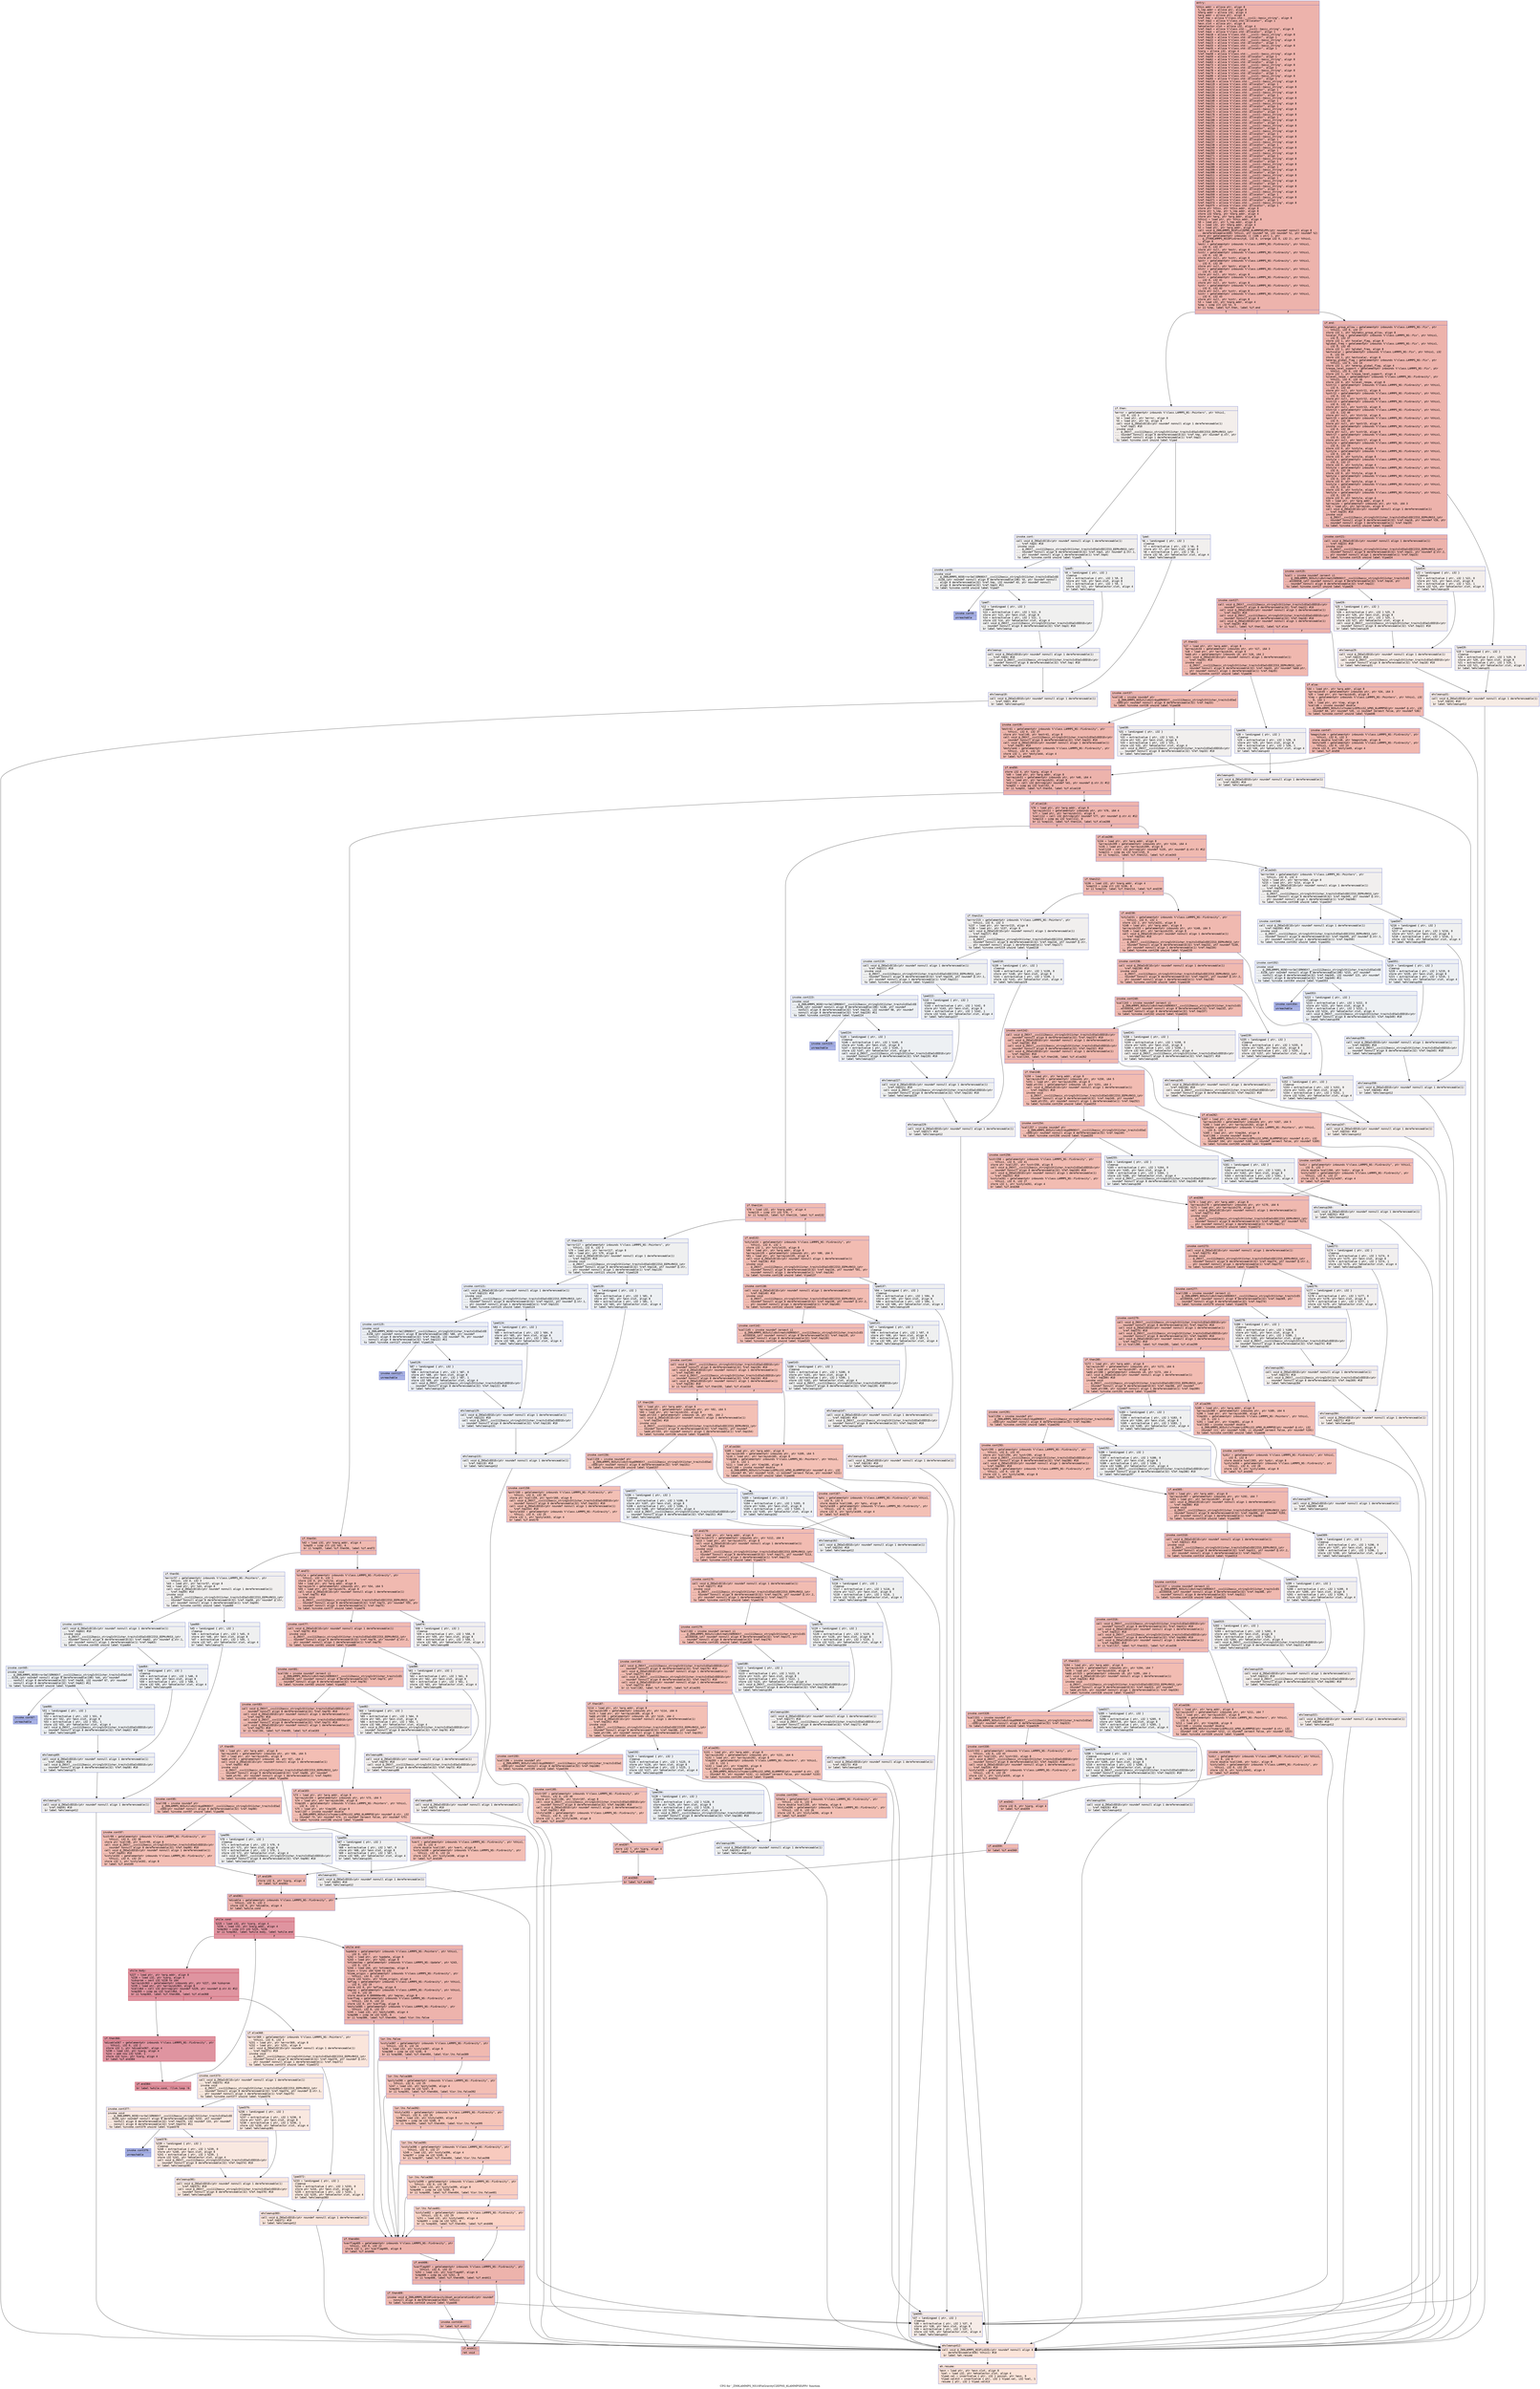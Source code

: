 digraph "CFG for '_ZN9LAMMPS_NS10FixGravityC2EPNS_6LAMMPSEiPPc' function" {
	label="CFG for '_ZN9LAMMPS_NS10FixGravityC2EPNS_6LAMMPSEiPPc' function";

	Node0x556d2fbea9b0 [shape=record,color="#3d50c3ff", style=filled, fillcolor="#d6524470" fontname="Courier",label="{entry:\l|  %this.addr = alloca ptr, align 8\l  %_lmp.addr = alloca ptr, align 8\l  %narg.addr = alloca i32, align 4\l  %arg.addr = alloca ptr, align 8\l  %ref.tmp = alloca %\"class.std::__cxx11::basic_string\", align 8\l  %ref.tmp2 = alloca %\"class.std::allocator\", align 1\l  %exn.slot = alloca ptr, align 8\l  %ehselector.slot = alloca i32, align 4\l  %ref.tmp3 = alloca %\"class.std::__cxx11::basic_string\", align 8\l  %ref.tmp4 = alloca %\"class.std::allocator\", align 1\l  %ref.tmp18 = alloca %\"class.std::__cxx11::basic_string\", align 8\l  %ref.tmp19 = alloca %\"class.std::allocator\", align 1\l  %ref.tmp22 = alloca %\"class.std::__cxx11::basic_string\", align 8\l  %ref.tmp23 = alloca %\"class.std::allocator\", align 1\l  %ref.tmp33 = alloca %\"class.std::__cxx11::basic_string\", align 8\l  %ref.tmp35 = alloca %\"class.std::allocator\", align 1\l  %iarg = alloca i32, align 4\l  %ref.tmp58 = alloca %\"class.std::__cxx11::basic_string\", align 8\l  %ref.tmp59 = alloca %\"class.std::allocator\", align 1\l  %ref.tmp62 = alloca %\"class.std::__cxx11::basic_string\", align 8\l  %ref.tmp63 = alloca %\"class.std::allocator\", align 1\l  %ref.tmp73 = alloca %\"class.std::__cxx11::basic_string\", align 8\l  %ref.tmp75 = alloca %\"class.std::allocator\", align 1\l  %ref.tmp78 = alloca %\"class.std::__cxx11::basic_string\", align 8\l  %ref.tmp79 = alloca %\"class.std::allocator\", align 1\l  %ref.tmp90 = alloca %\"class.std::__cxx11::basic_string\", align 8\l  %ref.tmp93 = alloca %\"class.std::allocator\", align 1\l  %ref.tmp118 = alloca %\"class.std::__cxx11::basic_string\", align 8\l  %ref.tmp119 = alloca %\"class.std::allocator\", align 1\l  %ref.tmp122 = alloca %\"class.std::__cxx11::basic_string\", align 8\l  %ref.tmp123 = alloca %\"class.std::allocator\", align 1\l  %ref.tmp134 = alloca %\"class.std::__cxx11::basic_string\", align 8\l  %ref.tmp136 = alloca %\"class.std::allocator\", align 1\l  %ref.tmp139 = alloca %\"class.std::__cxx11::basic_string\", align 8\l  %ref.tmp140 = alloca %\"class.std::allocator\", align 1\l  %ref.tmp151 = alloca %\"class.std::__cxx11::basic_string\", align 8\l  %ref.tmp154 = alloca %\"class.std::allocator\", align 1\l  %ref.tmp171 = alloca %\"class.std::__cxx11::basic_string\", align 8\l  %ref.tmp173 = alloca %\"class.std::allocator\", align 1\l  %ref.tmp176 = alloca %\"class.std::__cxx11::basic_string\", align 8\l  %ref.tmp177 = alloca %\"class.std::allocator\", align 1\l  %ref.tmp188 = alloca %\"class.std::__cxx11::basic_string\", align 8\l  %ref.tmp191 = alloca %\"class.std::allocator\", align 1\l  %ref.tmp216 = alloca %\"class.std::__cxx11::basic_string\", align 8\l  %ref.tmp217 = alloca %\"class.std::allocator\", align 1\l  %ref.tmp220 = alloca %\"class.std::__cxx11::basic_string\", align 8\l  %ref.tmp221 = alloca %\"class.std::allocator\", align 1\l  %ref.tmp232 = alloca %\"class.std::__cxx11::basic_string\", align 8\l  %ref.tmp234 = alloca %\"class.std::allocator\", align 1\l  %ref.tmp237 = alloca %\"class.std::__cxx11::basic_string\", align 8\l  %ref.tmp238 = alloca %\"class.std::allocator\", align 1\l  %ref.tmp249 = alloca %\"class.std::__cxx11::basic_string\", align 8\l  %ref.tmp252 = alloca %\"class.std::allocator\", align 1\l  %ref.tmp269 = alloca %\"class.std::__cxx11::basic_string\", align 8\l  %ref.tmp271 = alloca %\"class.std::allocator\", align 1\l  %ref.tmp274 = alloca %\"class.std::__cxx11::basic_string\", align 8\l  %ref.tmp275 = alloca %\"class.std::allocator\", align 1\l  %ref.tmp286 = alloca %\"class.std::__cxx11::basic_string\", align 8\l  %ref.tmp289 = alloca %\"class.std::allocator\", align 1\l  %ref.tmp306 = alloca %\"class.std::__cxx11::basic_string\", align 8\l  %ref.tmp308 = alloca %\"class.std::allocator\", align 1\l  %ref.tmp311 = alloca %\"class.std::__cxx11::basic_string\", align 8\l  %ref.tmp312 = alloca %\"class.std::allocator\", align 1\l  %ref.tmp323 = alloca %\"class.std::__cxx11::basic_string\", align 8\l  %ref.tmp326 = alloca %\"class.std::allocator\", align 1\l  %ref.tmp345 = alloca %\"class.std::__cxx11::basic_string\", align 8\l  %ref.tmp346 = alloca %\"class.std::allocator\", align 1\l  %ref.tmp349 = alloca %\"class.std::__cxx11::basic_string\", align 8\l  %ref.tmp350 = alloca %\"class.std::allocator\", align 1\l  %ref.tmp370 = alloca %\"class.std::__cxx11::basic_string\", align 8\l  %ref.tmp371 = alloca %\"class.std::allocator\", align 1\l  %ref.tmp374 = alloca %\"class.std::__cxx11::basic_string\", align 8\l  %ref.tmp375 = alloca %\"class.std::allocator\", align 1\l  store ptr %this, ptr %this.addr, align 8\l  store ptr %_lmp, ptr %_lmp.addr, align 8\l  store i32 %narg, ptr %narg.addr, align 4\l  store ptr %arg, ptr %arg.addr, align 8\l  %this1 = load ptr, ptr %this.addr, align 8\l  %0 = load ptr, ptr %_lmp.addr, align 8\l  %1 = load i32, ptr %narg.addr, align 4\l  %2 = load ptr, ptr %arg.addr, align 8\l  call void @_ZN9LAMMPS_NS3FixC2EPNS_6LAMMPSEiPPc(ptr noundef nonnull align 8\l... dereferenceable(656) %this1, ptr noundef %0, i32 noundef %1, ptr noundef %2)\l  store ptr getelementptr inbounds (\{ [106 x ptr] \}, ptr\l... @_ZTVN9LAMMPS_NS10FixGravityE, i32 0, inrange i32 0, i32 2), ptr %this1,\l... align 8\l  %mstr = getelementptr inbounds %\"class.LAMMPS_NS::FixGravity\", ptr %this1,\l... i32 0, i32 37\l  store ptr null, ptr %mstr, align 8\l  %vstr = getelementptr inbounds %\"class.LAMMPS_NS::FixGravity\", ptr %this1,\l... i32 0, i32 38\l  store ptr null, ptr %vstr, align 8\l  %pstr = getelementptr inbounds %\"class.LAMMPS_NS::FixGravity\", ptr %this1,\l... i32 0, i32 39\l  store ptr null, ptr %pstr, align 8\l  %tstr = getelementptr inbounds %\"class.LAMMPS_NS::FixGravity\", ptr %this1,\l... i32 0, i32 40\l  store ptr null, ptr %tstr, align 8\l  %xstr = getelementptr inbounds %\"class.LAMMPS_NS::FixGravity\", ptr %this1,\l... i32 0, i32 41\l  store ptr null, ptr %xstr, align 8\l  %ystr = getelementptr inbounds %\"class.LAMMPS_NS::FixGravity\", ptr %this1,\l... i32 0, i32 42\l  store ptr null, ptr %ystr, align 8\l  %zstr = getelementptr inbounds %\"class.LAMMPS_NS::FixGravity\", ptr %this1,\l... i32 0, i32 43\l  store ptr null, ptr %zstr, align 8\l  %3 = load i32, ptr %narg.addr, align 4\l  %cmp = icmp slt i32 %3, 5\l  br i1 %cmp, label %if.then, label %if.end\l|{<s0>T|<s1>F}}"];
	Node0x556d2fbea9b0:s0 -> Node0x556d2fbf1370[tooltip="entry -> if.then\nProbability 0.00%" ];
	Node0x556d2fbea9b0:s1 -> Node0x556d2fbf1440[tooltip="entry -> if.end\nProbability 100.00%" ];
	Node0x556d2fbf1370 [shape=record,color="#3d50c3ff", style=filled, fillcolor="#e5d8d170" fontname="Courier",label="{if.then:\l|  %error = getelementptr inbounds %\"class.LAMMPS_NS::Pointers\", ptr %this1,\l... i32 0, i32 3\l  %4 = load ptr, ptr %error, align 8\l  %5 = load ptr, ptr %4, align 8\l  call void @_ZNSaIcEC1Ev(ptr noundef nonnull align 1 dereferenceable(1)\l... %ref.tmp2) #10\l  invoke void\l... @_ZNSt7__cxx1112basic_stringIcSt11char_traitsIcESaIcEEC2IS3_EEPKcRKS3_(ptr\l... noundef nonnull align 8 dereferenceable(32) %ref.tmp, ptr noundef @.str, ptr\l... noundef nonnull align 1 dereferenceable(1) %ref.tmp2)\l          to label %invoke.cont unwind label %lpad\l}"];
	Node0x556d2fbf1370 -> Node0x556d2fbf1a90[tooltip="if.then -> invoke.cont\nProbability 50.00%" ];
	Node0x556d2fbf1370 -> Node0x556d2fbf1b70[tooltip="if.then -> lpad\nProbability 50.00%" ];
	Node0x556d2fbf1a90 [shape=record,color="#3d50c3ff", style=filled, fillcolor="#e0dbd870" fontname="Courier",label="{invoke.cont:\l|  call void @_ZNSaIcEC1Ev(ptr noundef nonnull align 1 dereferenceable(1)\l... %ref.tmp4) #10\l  invoke void\l... @_ZNSt7__cxx1112basic_stringIcSt11char_traitsIcESaIcEEC2IS3_EEPKcRKS3_(ptr\l... noundef nonnull align 8 dereferenceable(32) %ref.tmp3, ptr noundef @.str.1,\l... ptr noundef nonnull align 1 dereferenceable(1) %ref.tmp4)\l          to label %invoke.cont6 unwind label %lpad5\l}"];
	Node0x556d2fbf1a90 -> Node0x556d2fbf1f00[tooltip="invoke.cont -> invoke.cont6\nProbability 50.00%" ];
	Node0x556d2fbf1a90 -> Node0x556d2fbf1f50[tooltip="invoke.cont -> lpad5\nProbability 50.00%" ];
	Node0x556d2fbf1f00 [shape=record,color="#3d50c3ff", style=filled, fillcolor="#dedcdb70" fontname="Courier",label="{invoke.cont6:\l|  invoke void\l... @_ZN9LAMMPS_NS5Error3allERKNSt7__cxx1112basic_stringIcSt11char_traitsIcESaIcEE\l...EiS8_(ptr noundef nonnull align 8 dereferenceable(196) %5, ptr noundef nonnull\l... align 8 dereferenceable(32) %ref.tmp, i32 noundef 43, ptr noundef nonnull\l... align 8 dereferenceable(32) %ref.tmp3) #11\l          to label %invoke.cont8 unwind label %lpad7\l}"];
	Node0x556d2fbf1f00 -> Node0x556d2fbf1eb0[tooltip="invoke.cont6 -> invoke.cont8\nProbability 0.00%" ];
	Node0x556d2fbf1f00 -> Node0x556d2fbf2180[tooltip="invoke.cont6 -> lpad7\nProbability 100.00%" ];
	Node0x556d2fbf1eb0 [shape=record,color="#3d50c3ff", style=filled, fillcolor="#3d50c370" fontname="Courier",label="{invoke.cont8:\l|  unreachable\l}"];
	Node0x556d2fbf1b70 [shape=record,color="#3d50c3ff", style=filled, fillcolor="#e0dbd870" fontname="Courier",label="{lpad:\l|  %6 = landingpad \{ ptr, i32 \}\l          cleanup\l  %7 = extractvalue \{ ptr, i32 \} %6, 0\l  store ptr %7, ptr %exn.slot, align 8\l  %8 = extractvalue \{ ptr, i32 \} %6, 1\l  store i32 %8, ptr %ehselector.slot, align 4\l  br label %ehcleanup10\l}"];
	Node0x556d2fbf1b70 -> Node0x556d2fbf2820[tooltip="lpad -> ehcleanup10\nProbability 100.00%" ];
	Node0x556d2fbf1f50 [shape=record,color="#3d50c3ff", style=filled, fillcolor="#dedcdb70" fontname="Courier",label="{lpad5:\l|  %9 = landingpad \{ ptr, i32 \}\l          cleanup\l  %10 = extractvalue \{ ptr, i32 \} %9, 0\l  store ptr %10, ptr %exn.slot, align 8\l  %11 = extractvalue \{ ptr, i32 \} %9, 1\l  store i32 %11, ptr %ehselector.slot, align 4\l  br label %ehcleanup\l}"];
	Node0x556d2fbf1f50 -> Node0x556d2fbeda70[tooltip="lpad5 -> ehcleanup\nProbability 100.00%" ];
	Node0x556d2fbf2180 [shape=record,color="#3d50c3ff", style=filled, fillcolor="#dedcdb70" fontname="Courier",label="{lpad7:\l|  %12 = landingpad \{ ptr, i32 \}\l          cleanup\l  %13 = extractvalue \{ ptr, i32 \} %12, 0\l  store ptr %13, ptr %exn.slot, align 8\l  %14 = extractvalue \{ ptr, i32 \} %12, 1\l  store i32 %14, ptr %ehselector.slot, align 4\l  call void @_ZNSt7__cxx1112basic_stringIcSt11char_traitsIcESaIcEED1Ev(ptr\l... noundef nonnull align 8 dereferenceable(32) %ref.tmp3) #10\l  br label %ehcleanup\l}"];
	Node0x556d2fbf2180 -> Node0x556d2fbeda70[tooltip="lpad7 -> ehcleanup\nProbability 100.00%" ];
	Node0x556d2fbeda70 [shape=record,color="#3d50c3ff", style=filled, fillcolor="#e0dbd870" fontname="Courier",label="{ehcleanup:\l|  call void @_ZNSaIcED1Ev(ptr noundef nonnull align 1 dereferenceable(1)\l... %ref.tmp4) #10\l  call void @_ZNSt7__cxx1112basic_stringIcSt11char_traitsIcESaIcEED1Ev(ptr\l... noundef nonnull align 8 dereferenceable(32) %ref.tmp) #10\l  br label %ehcleanup10\l}"];
	Node0x556d2fbeda70 -> Node0x556d2fbf2820[tooltip="ehcleanup -> ehcleanup10\nProbability 100.00%" ];
	Node0x556d2fbf2820 [shape=record,color="#3d50c3ff", style=filled, fillcolor="#e5d8d170" fontname="Courier",label="{ehcleanup10:\l|  call void @_ZNSaIcED1Ev(ptr noundef nonnull align 1 dereferenceable(1)\l... %ref.tmp2) #10\l  br label %ehcleanup412\l}"];
	Node0x556d2fbf2820 -> Node0x556d2fbf3bd0[tooltip="ehcleanup10 -> ehcleanup412\nProbability 100.00%" ];
	Node0x556d2fbf1440 [shape=record,color="#3d50c3ff", style=filled, fillcolor="#d6524470" fontname="Courier",label="{if.end:\l|  %dynamic_group_allow = getelementptr inbounds %\"class.LAMMPS_NS::Fix\", ptr\l... %this1, i32 0, i32 27\l  store i32 1, ptr %dynamic_group_allow, align 8\l  %scalar_flag = getelementptr inbounds %\"class.LAMMPS_NS::Fix\", ptr %this1,\l... i32 0, i32 37\l  store i32 1, ptr %scalar_flag, align 8\l  %global_freq = getelementptr inbounds %\"class.LAMMPS_NS::Fix\", ptr %this1,\l... i32 0, i32 45\l  store i32 1, ptr %global_freq, align 8\l  %extscalar = getelementptr inbounds %\"class.LAMMPS_NS::Fix\", ptr %this1, i32\l... 0, i32 55\l  store i32 1, ptr %extscalar, align 8\l  %energy_global_flag = getelementptr inbounds %\"class.LAMMPS_NS::Fix\", ptr\l... %this1, i32 0, i32 14\l  store i32 1, ptr %energy_global_flag, align 4\l  %respa_level_support = getelementptr inbounds %\"class.LAMMPS_NS::Fix\", ptr\l... %this1, i32 0, i32 30\l  store i32 1, ptr %respa_level_support, align 4\l  %ilevel_respa = getelementptr inbounds %\"class.LAMMPS_NS::FixGravity\", ptr\l... %this1, i32 0, i32 16\l  store i32 0, ptr %ilevel_respa, align 8\l  %zstr11 = getelementptr inbounds %\"class.LAMMPS_NS::FixGravity\", ptr %this1,\l... i32 0, i32 43\l  store ptr null, ptr %zstr11, align 8\l  %ystr12 = getelementptr inbounds %\"class.LAMMPS_NS::FixGravity\", ptr %this1,\l... i32 0, i32 42\l  store ptr null, ptr %ystr12, align 8\l  %xstr13 = getelementptr inbounds %\"class.LAMMPS_NS::FixGravity\", ptr %this1,\l... i32 0, i32 41\l  store ptr null, ptr %xstr13, align 8\l  %tstr14 = getelementptr inbounds %\"class.LAMMPS_NS::FixGravity\", ptr %this1,\l... i32 0, i32 40\l  store ptr null, ptr %tstr14, align 8\l  %pstr15 = getelementptr inbounds %\"class.LAMMPS_NS::FixGravity\", ptr %this1,\l... i32 0, i32 39\l  store ptr null, ptr %pstr15, align 8\l  %vstr16 = getelementptr inbounds %\"class.LAMMPS_NS::FixGravity\", ptr %this1,\l... i32 0, i32 38\l  store ptr null, ptr %vstr16, align 8\l  %mstr17 = getelementptr inbounds %\"class.LAMMPS_NS::FixGravity\", ptr %this1,\l... i32 0, i32 37\l  store ptr null, ptr %mstr17, align 8\l  %zstyle = getelementptr inbounds %\"class.LAMMPS_NS::FixGravity\", ptr %this1,\l... i32 0, i32 29\l  store i32 0, ptr %zstyle, align 4\l  %ystyle = getelementptr inbounds %\"class.LAMMPS_NS::FixGravity\", ptr %this1,\l... i32 0, i32 28\l  store i32 0, ptr %ystyle, align 8\l  %xstyle = getelementptr inbounds %\"class.LAMMPS_NS::FixGravity\", ptr %this1,\l... i32 0, i32 27\l  store i32 0, ptr %xstyle, align 4\l  %tstyle = getelementptr inbounds %\"class.LAMMPS_NS::FixGravity\", ptr %this1,\l... i32 0, i32 26\l  store i32 0, ptr %tstyle, align 8\l  %pstyle = getelementptr inbounds %\"class.LAMMPS_NS::FixGravity\", ptr %this1,\l... i32 0, i32 25\l  store i32 0, ptr %pstyle, align 4\l  %vstyle = getelementptr inbounds %\"class.LAMMPS_NS::FixGravity\", ptr %this1,\l... i32 0, i32 24\l  store i32 0, ptr %vstyle, align 8\l  %mstyle = getelementptr inbounds %\"class.LAMMPS_NS::FixGravity\", ptr %this1,\l... i32 0, i32 23\l  store i32 0, ptr %mstyle, align 4\l  %15 = load ptr, ptr %arg.addr, align 8\l  %arrayidx = getelementptr inbounds ptr, ptr %15, i64 3\l  %16 = load ptr, ptr %arrayidx, align 8\l  call void @_ZNSaIcEC1Ev(ptr noundef nonnull align 1 dereferenceable(1)\l... %ref.tmp19) #10\l  invoke void\l... @_ZNSt7__cxx1112basic_stringIcSt11char_traitsIcESaIcEEC2IS3_EEPKcRKS3_(ptr\l... noundef nonnull align 8 dereferenceable(32) %ref.tmp18, ptr noundef %16, ptr\l... noundef nonnull align 1 dereferenceable(1) %ref.tmp19)\l          to label %invoke.cont21 unwind label %lpad20\l}"];
	Node0x556d2fbf1440 -> Node0x556d2fbf6250[tooltip="if.end -> invoke.cont21\nProbability 100.00%" ];
	Node0x556d2fbf1440 -> Node0x556d2fbf62d0[tooltip="if.end -> lpad20\nProbability 0.00%" ];
	Node0x556d2fbf6250 [shape=record,color="#3d50c3ff", style=filled, fillcolor="#d6524470" fontname="Courier",label="{invoke.cont21:\l|  call void @_ZNSaIcEC1Ev(ptr noundef nonnull align 1 dereferenceable(1)\l... %ref.tmp23) #10\l  invoke void\l... @_ZNSt7__cxx1112basic_stringIcSt11char_traitsIcESaIcEEC2IS3_EEPKcRKS3_(ptr\l... noundef nonnull align 8 dereferenceable(32) %ref.tmp22, ptr noundef @.str.2,\l... ptr noundef nonnull align 1 dereferenceable(1) %ref.tmp23)\l          to label %invoke.cont25 unwind label %lpad24\l}"];
	Node0x556d2fbf6250 -> Node0x556d2fbf6530[tooltip="invoke.cont21 -> invoke.cont25\nProbability 100.00%" ];
	Node0x556d2fbf6250 -> Node0x556d2fbf6580[tooltip="invoke.cont21 -> lpad24\nProbability 0.00%" ];
	Node0x556d2fbf6530 [shape=record,color="#3d50c3ff", style=filled, fillcolor="#d6524470" fontname="Courier",label="{invoke.cont25:\l|  %call = invoke noundef zeroext i1\l... @_ZN9LAMMPS_NS5utils8strmatchERKNSt7__cxx1112basic_stringIcSt11char_traitsIcES\l...aIcEEES8_(ptr noundef nonnull align 8 dereferenceable(32) %ref.tmp18, ptr\l... noundef nonnull align 8 dereferenceable(32) %ref.tmp22)\l          to label %invoke.cont27 unwind label %lpad26\l}"];
	Node0x556d2fbf6530 -> Node0x556d2fbf64e0[tooltip="invoke.cont25 -> invoke.cont27\nProbability 100.00%" ];
	Node0x556d2fbf6530 -> Node0x556d2fbf6720[tooltip="invoke.cont25 -> lpad26\nProbability 0.00%" ];
	Node0x556d2fbf64e0 [shape=record,color="#3d50c3ff", style=filled, fillcolor="#d6524470" fontname="Courier",label="{invoke.cont27:\l|  call void @_ZNSt7__cxx1112basic_stringIcSt11char_traitsIcESaIcEED1Ev(ptr\l... noundef nonnull align 8 dereferenceable(32) %ref.tmp22) #10\l  call void @_ZNSaIcED1Ev(ptr noundef nonnull align 1 dereferenceable(1)\l... %ref.tmp23) #10\l  call void @_ZNSt7__cxx1112basic_stringIcSt11char_traitsIcESaIcEED1Ev(ptr\l... noundef nonnull align 8 dereferenceable(32) %ref.tmp18) #10\l  call void @_ZNSaIcED1Ev(ptr noundef nonnull align 1 dereferenceable(1)\l... %ref.tmp19) #10\l  br i1 %call, label %if.then32, label %if.else\l|{<s0>T|<s1>F}}"];
	Node0x556d2fbf64e0:s0 -> Node0x556d2fbf6f10[tooltip="invoke.cont27 -> if.then32\nProbability 50.00%" ];
	Node0x556d2fbf64e0:s1 -> Node0x556d2fbf6f90[tooltip="invoke.cont27 -> if.else\nProbability 50.00%" ];
	Node0x556d2fbf6f10 [shape=record,color="#3d50c3ff", style=filled, fillcolor="#dc5d4a70" fontname="Courier",label="{if.then32:\l|  %17 = load ptr, ptr %arg.addr, align 8\l  %arrayidx34 = getelementptr inbounds ptr, ptr %17, i64 3\l  %18 = load ptr, ptr %arrayidx34, align 8\l  %add.ptr = getelementptr inbounds i8, ptr %18, i64 2\l  call void @_ZNSaIcEC1Ev(ptr noundef nonnull align 1 dereferenceable(1)\l... %ref.tmp35) #10\l  invoke void\l... @_ZNSt7__cxx1112basic_stringIcSt11char_traitsIcESaIcEEC2IS3_EEPKcRKS3_(ptr\l... noundef nonnull align 8 dereferenceable(32) %ref.tmp33, ptr noundef %add.ptr,\l... ptr noundef nonnull align 1 dereferenceable(1) %ref.tmp35)\l          to label %invoke.cont37 unwind label %lpad36\l}"];
	Node0x556d2fbf6f10 -> Node0x556d2fbf74a0[tooltip="if.then32 -> invoke.cont37\nProbability 100.00%" ];
	Node0x556d2fbf6f10 -> Node0x556d2fbf7520[tooltip="if.then32 -> lpad36\nProbability 0.00%" ];
	Node0x556d2fbf74a0 [shape=record,color="#3d50c3ff", style=filled, fillcolor="#dc5d4a70" fontname="Courier",label="{invoke.cont37:\l|  %call40 = invoke noundef ptr\l... @_ZN9LAMMPS_NS5utils6strdupERKNSt7__cxx1112basic_stringIcSt11char_traitsIcESaI\l...cEEE(ptr noundef nonnull align 8 dereferenceable(32) %ref.tmp33)\l          to label %invoke.cont39 unwind label %lpad38\l}"];
	Node0x556d2fbf74a0 -> Node0x556d2fbf7450[tooltip="invoke.cont37 -> invoke.cont39\nProbability 100.00%" ];
	Node0x556d2fbf74a0 -> Node0x556d2fbf7810[tooltip="invoke.cont37 -> lpad38\nProbability 0.00%" ];
	Node0x556d2fbf7450 [shape=record,color="#3d50c3ff", style=filled, fillcolor="#dc5d4a70" fontname="Courier",label="{invoke.cont39:\l|  %mstr41 = getelementptr inbounds %\"class.LAMMPS_NS::FixGravity\", ptr\l... %this1, i32 0, i32 37\l  store ptr %call40, ptr %mstr41, align 8\l  call void @_ZNSt7__cxx1112basic_stringIcSt11char_traitsIcESaIcEED1Ev(ptr\l... noundef nonnull align 8 dereferenceable(32) %ref.tmp33) #10\l  call void @_ZNSaIcED1Ev(ptr noundef nonnull align 1 dereferenceable(1)\l... %ref.tmp35) #10\l  %mstyle44 = getelementptr inbounds %\"class.LAMMPS_NS::FixGravity\", ptr\l... %this1, i32 0, i32 23\l  store i32 1, ptr %mstyle44, align 4\l  br label %if.end50\l}"];
	Node0x556d2fbf7450 -> Node0x556d2fbf8fb0[tooltip="invoke.cont39 -> if.end50\nProbability 100.00%" ];
	Node0x556d2fbf62d0 [shape=record,color="#3d50c3ff", style=filled, fillcolor="#e5d8d170" fontname="Courier",label="{lpad20:\l|  %19 = landingpad \{ ptr, i32 \}\l          cleanup\l  %20 = extractvalue \{ ptr, i32 \} %19, 0\l  store ptr %20, ptr %exn.slot, align 8\l  %21 = extractvalue \{ ptr, i32 \} %19, 1\l  store i32 %21, ptr %ehselector.slot, align 4\l  br label %ehcleanup31\l}"];
	Node0x556d2fbf62d0 -> Node0x556d2fbf9330[tooltip="lpad20 -> ehcleanup31\nProbability 100.00%" ];
	Node0x556d2fbf6580 [shape=record,color="#3d50c3ff", style=filled, fillcolor="#e5d8d170" fontname="Courier",label="{lpad24:\l|  %22 = landingpad \{ ptr, i32 \}\l          cleanup\l  %23 = extractvalue \{ ptr, i32 \} %22, 0\l  store ptr %23, ptr %exn.slot, align 8\l  %24 = extractvalue \{ ptr, i32 \} %22, 1\l  store i32 %24, ptr %ehselector.slot, align 4\l  br label %ehcleanup29\l}"];
	Node0x556d2fbf6580 -> Node0x556d2fbf96a0[tooltip="lpad24 -> ehcleanup29\nProbability 100.00%" ];
	Node0x556d2fbf6720 [shape=record,color="#3d50c3ff", style=filled, fillcolor="#e5d8d170" fontname="Courier",label="{lpad26:\l|  %25 = landingpad \{ ptr, i32 \}\l          cleanup\l  %26 = extractvalue \{ ptr, i32 \} %25, 0\l  store ptr %26, ptr %exn.slot, align 8\l  %27 = extractvalue \{ ptr, i32 \} %25, 1\l  store i32 %27, ptr %ehselector.slot, align 4\l  call void @_ZNSt7__cxx1112basic_stringIcSt11char_traitsIcESaIcEED1Ev(ptr\l... noundef nonnull align 8 dereferenceable(32) %ref.tmp22) #10\l  br label %ehcleanup29\l}"];
	Node0x556d2fbf6720 -> Node0x556d2fbf96a0[tooltip="lpad26 -> ehcleanup29\nProbability 100.00%" ];
	Node0x556d2fbf96a0 [shape=record,color="#3d50c3ff", style=filled, fillcolor="#ead5c970" fontname="Courier",label="{ehcleanup29:\l|  call void @_ZNSaIcED1Ev(ptr noundef nonnull align 1 dereferenceable(1)\l... %ref.tmp23) #10\l  call void @_ZNSt7__cxx1112basic_stringIcSt11char_traitsIcESaIcEED1Ev(ptr\l... noundef nonnull align 8 dereferenceable(32) %ref.tmp18) #10\l  br label %ehcleanup31\l}"];
	Node0x556d2fbf96a0 -> Node0x556d2fbf9330[tooltip="ehcleanup29 -> ehcleanup31\nProbability 100.00%" ];
	Node0x556d2fbf9330 [shape=record,color="#3d50c3ff", style=filled, fillcolor="#ecd3c570" fontname="Courier",label="{ehcleanup31:\l|  call void @_ZNSaIcED1Ev(ptr noundef nonnull align 1 dereferenceable(1)\l... %ref.tmp19) #10\l  br label %ehcleanup412\l}"];
	Node0x556d2fbf9330 -> Node0x556d2fbf3bd0[tooltip="ehcleanup31 -> ehcleanup412\nProbability 100.00%" ];
	Node0x556d2fbf7520 [shape=record,color="#3d50c3ff", style=filled, fillcolor="#e0dbd870" fontname="Courier",label="{lpad36:\l|  %28 = landingpad \{ ptr, i32 \}\l          cleanup\l  %29 = extractvalue \{ ptr, i32 \} %28, 0\l  store ptr %29, ptr %exn.slot, align 8\l  %30 = extractvalue \{ ptr, i32 \} %28, 1\l  store i32 %30, ptr %ehselector.slot, align 4\l  br label %ehcleanup43\l}"];
	Node0x556d2fbf7520 -> Node0x556d2fbfa280[tooltip="lpad36 -> ehcleanup43\nProbability 100.00%" ];
	Node0x556d2fbf7810 [shape=record,color="#3d50c3ff", style=filled, fillcolor="#e0dbd870" fontname="Courier",label="{lpad38:\l|  %31 = landingpad \{ ptr, i32 \}\l          cleanup\l  %32 = extractvalue \{ ptr, i32 \} %31, 0\l  store ptr %32, ptr %exn.slot, align 8\l  %33 = extractvalue \{ ptr, i32 \} %31, 1\l  store i32 %33, ptr %ehselector.slot, align 4\l  call void @_ZNSt7__cxx1112basic_stringIcSt11char_traitsIcESaIcEED1Ev(ptr\l... noundef nonnull align 8 dereferenceable(32) %ref.tmp33) #10\l  br label %ehcleanup43\l}"];
	Node0x556d2fbf7810 -> Node0x556d2fbfa280[tooltip="lpad38 -> ehcleanup43\nProbability 100.00%" ];
	Node0x556d2fbfa280 [shape=record,color="#3d50c3ff", style=filled, fillcolor="#e5d8d170" fontname="Courier",label="{ehcleanup43:\l|  call void @_ZNSaIcED1Ev(ptr noundef nonnull align 1 dereferenceable(1)\l... %ref.tmp35) #10\l  br label %ehcleanup412\l}"];
	Node0x556d2fbfa280 -> Node0x556d2fbf3bd0[tooltip="ehcleanup43 -> ehcleanup412\nProbability 100.00%" ];
	Node0x556d2fbf6f90 [shape=record,color="#3d50c3ff", style=filled, fillcolor="#dc5d4a70" fontname="Courier",label="{if.else:\l|  %34 = load ptr, ptr %arg.addr, align 8\l  %arrayidx45 = getelementptr inbounds ptr, ptr %34, i64 3\l  %35 = load ptr, ptr %arrayidx45, align 8\l  %lmp = getelementptr inbounds %\"class.LAMMPS_NS::Pointers\", ptr %this1, i32\l... 0, i32 1\l  %36 = load ptr, ptr %lmp, align 8\l  %call48 = invoke noundef double\l... @_ZN9LAMMPS_NS5utils7numericEPKciS2_bPNS_6LAMMPSE(ptr noundef @.str, i32\l... noundef 60, ptr noundef %35, i1 noundef zeroext false, ptr noundef %36)\l          to label %invoke.cont47 unwind label %lpad46\l}"];
	Node0x556d2fbf6f90 -> Node0x556d2fbfac50[tooltip="if.else -> invoke.cont47\nProbability 100.00%" ];
	Node0x556d2fbf6f90 -> Node0x556d2fbfacd0[tooltip="if.else -> lpad46\nProbability 0.00%" ];
	Node0x556d2fbfac50 [shape=record,color="#3d50c3ff", style=filled, fillcolor="#dc5d4a70" fontname="Courier",label="{invoke.cont47:\l|  %magnitude = getelementptr inbounds %\"class.LAMMPS_NS::FixGravity\", ptr\l... %this1, i32 0, i32 3\l  store double %call48, ptr %magnitude, align 8\l  %mstyle49 = getelementptr inbounds %\"class.LAMMPS_NS::FixGravity\", ptr\l... %this1, i32 0, i32 23\l  store i32 0, ptr %mstyle49, align 4\l  br label %if.end50\l}"];
	Node0x556d2fbfac50 -> Node0x556d2fbf8fb0[tooltip="invoke.cont47 -> if.end50\nProbability 100.00%" ];
	Node0x556d2fbfacd0 [shape=record,color="#3d50c3ff", style=filled, fillcolor="#ead5c970" fontname="Courier",label="{lpad46:\l|  %37 = landingpad \{ ptr, i32 \}\l          cleanup\l  %38 = extractvalue \{ ptr, i32 \} %37, 0\l  store ptr %38, ptr %exn.slot, align 8\l  %39 = extractvalue \{ ptr, i32 \} %37, 1\l  store i32 %39, ptr %ehselector.slot, align 4\l  br label %ehcleanup412\l}"];
	Node0x556d2fbfacd0 -> Node0x556d2fbf3bd0[tooltip="lpad46 -> ehcleanup412\nProbability 100.00%" ];
	Node0x556d2fbf8fb0 [shape=record,color="#3d50c3ff", style=filled, fillcolor="#d6524470" fontname="Courier",label="{if.end50:\l|  store i32 4, ptr %iarg, align 4\l  %40 = load ptr, ptr %arg.addr, align 8\l  %arrayidx51 = getelementptr inbounds ptr, ptr %40, i64 4\l  %41 = load ptr, ptr %arrayidx51, align 8\l  %call52 = call i32 @strcmp(ptr noundef %41, ptr noundef @.str.3) #12\l  %cmp53 = icmp eq i32 %call52, 0\l  br i1 %cmp53, label %if.then54, label %if.else110\l|{<s0>T|<s1>F}}"];
	Node0x556d2fbf8fb0:s0 -> Node0x556d2fbfbb60[tooltip="if.end50 -> if.then54\nProbability 37.50%" ];
	Node0x556d2fbf8fb0:s1 -> Node0x556d2fbfbbe0[tooltip="if.end50 -> if.else110\nProbability 62.50%" ];
	Node0x556d2fbfbb60 [shape=record,color="#3d50c3ff", style=filled, fillcolor="#de614d70" fontname="Courier",label="{if.then54:\l|  %42 = load i32, ptr %narg.addr, align 4\l  %cmp55 = icmp slt i32 %42, 6\l  br i1 %cmp55, label %if.then56, label %if.end72\l|{<s0>T|<s1>F}}"];
	Node0x556d2fbfbb60:s0 -> Node0x556d2fbfbed0[tooltip="if.then54 -> if.then56\nProbability 0.00%" ];
	Node0x556d2fbfbb60:s1 -> Node0x556d2fbfbf50[tooltip="if.then54 -> if.end72\nProbability 100.00%" ];
	Node0x556d2fbfbed0 [shape=record,color="#3d50c3ff", style=filled, fillcolor="#e0dbd870" fontname="Courier",label="{if.then56:\l|  %error57 = getelementptr inbounds %\"class.LAMMPS_NS::Pointers\", ptr\l... %this1, i32 0, i32 3\l  %43 = load ptr, ptr %error57, align 8\l  %44 = load ptr, ptr %43, align 8\l  call void @_ZNSaIcEC1Ev(ptr noundef nonnull align 1 dereferenceable(1)\l... %ref.tmp59) #10\l  invoke void\l... @_ZNSt7__cxx1112basic_stringIcSt11char_traitsIcESaIcEEC2IS3_EEPKcRKS3_(ptr\l... noundef nonnull align 8 dereferenceable(32) %ref.tmp58, ptr noundef @.str,\l... ptr noundef nonnull align 1 dereferenceable(1) %ref.tmp59)\l          to label %invoke.cont61 unwind label %lpad60\l}"];
	Node0x556d2fbfbed0 -> Node0x556d2fbfc440[tooltip="if.then56 -> invoke.cont61\nProbability 50.00%" ];
	Node0x556d2fbfbed0 -> Node0x556d2fbfc4c0[tooltip="if.then56 -> lpad60\nProbability 50.00%" ];
	Node0x556d2fbfc440 [shape=record,color="#3d50c3ff", style=filled, fillcolor="#dbdcde70" fontname="Courier",label="{invoke.cont61:\l|  call void @_ZNSaIcEC1Ev(ptr noundef nonnull align 1 dereferenceable(1)\l... %ref.tmp63) #10\l  invoke void\l... @_ZNSt7__cxx1112basic_stringIcSt11char_traitsIcESaIcEEC2IS3_EEPKcRKS3_(ptr\l... noundef nonnull align 8 dereferenceable(32) %ref.tmp62, ptr noundef @.str.1,\l... ptr noundef nonnull align 1 dereferenceable(1) %ref.tmp63)\l          to label %invoke.cont65 unwind label %lpad64\l}"];
	Node0x556d2fbfc440 -> Node0x556d2fbfc840[tooltip="invoke.cont61 -> invoke.cont65\nProbability 50.00%" ];
	Node0x556d2fbfc440 -> Node0x556d2fbfc890[tooltip="invoke.cont61 -> lpad64\nProbability 50.00%" ];
	Node0x556d2fbfc840 [shape=record,color="#3d50c3ff", style=filled, fillcolor="#d6dce470" fontname="Courier",label="{invoke.cont65:\l|  invoke void\l... @_ZN9LAMMPS_NS5Error3allERKNSt7__cxx1112basic_stringIcSt11char_traitsIcESaIcEE\l...EiS8_(ptr noundef nonnull align 8 dereferenceable(196) %44, ptr noundef\l... nonnull align 8 dereferenceable(32) %ref.tmp58, i32 noundef 67, ptr noundef\l... nonnull align 8 dereferenceable(32) %ref.tmp62) #11\l          to label %invoke.cont67 unwind label %lpad66\l}"];
	Node0x556d2fbfc840 -> Node0x556d2fbfc7f0[tooltip="invoke.cont65 -> invoke.cont67\nProbability 0.00%" ];
	Node0x556d2fbfc840 -> Node0x556d2fbfcbb0[tooltip="invoke.cont65 -> lpad66\nProbability 100.00%" ];
	Node0x556d2fbfc7f0 [shape=record,color="#3d50c3ff", style=filled, fillcolor="#3d50c370" fontname="Courier",label="{invoke.cont67:\l|  unreachable\l}"];
	Node0x556d2fbfc4c0 [shape=record,color="#3d50c3ff", style=filled, fillcolor="#dbdcde70" fontname="Courier",label="{lpad60:\l|  %45 = landingpad \{ ptr, i32 \}\l          cleanup\l  %46 = extractvalue \{ ptr, i32 \} %45, 0\l  store ptr %46, ptr %exn.slot, align 8\l  %47 = extractvalue \{ ptr, i32 \} %45, 1\l  store i32 %47, ptr %ehselector.slot, align 4\l  br label %ehcleanup71\l}"];
	Node0x556d2fbfc4c0 -> Node0x556d2fbfd980[tooltip="lpad60 -> ehcleanup71\nProbability 100.00%" ];
	Node0x556d2fbfc890 [shape=record,color="#3d50c3ff", style=filled, fillcolor="#d6dce470" fontname="Courier",label="{lpad64:\l|  %48 = landingpad \{ ptr, i32 \}\l          cleanup\l  %49 = extractvalue \{ ptr, i32 \} %48, 0\l  store ptr %49, ptr %exn.slot, align 8\l  %50 = extractvalue \{ ptr, i32 \} %48, 1\l  store i32 %50, ptr %ehselector.slot, align 4\l  br label %ehcleanup69\l}"];
	Node0x556d2fbfc890 -> Node0x556d2fbfdcd0[tooltip="lpad64 -> ehcleanup69\nProbability 100.00%" ];
	Node0x556d2fbfcbb0 [shape=record,color="#3d50c3ff", style=filled, fillcolor="#d6dce470" fontname="Courier",label="{lpad66:\l|  %51 = landingpad \{ ptr, i32 \}\l          cleanup\l  %52 = extractvalue \{ ptr, i32 \} %51, 0\l  store ptr %52, ptr %exn.slot, align 8\l  %53 = extractvalue \{ ptr, i32 \} %51, 1\l  store i32 %53, ptr %ehselector.slot, align 4\l  call void @_ZNSt7__cxx1112basic_stringIcSt11char_traitsIcESaIcEED1Ev(ptr\l... noundef nonnull align 8 dereferenceable(32) %ref.tmp62) #10\l  br label %ehcleanup69\l}"];
	Node0x556d2fbfcbb0 -> Node0x556d2fbfdcd0[tooltip="lpad66 -> ehcleanup69\nProbability 100.00%" ];
	Node0x556d2fbfdcd0 [shape=record,color="#3d50c3ff", style=filled, fillcolor="#dbdcde70" fontname="Courier",label="{ehcleanup69:\l|  call void @_ZNSaIcED1Ev(ptr noundef nonnull align 1 dereferenceable(1)\l... %ref.tmp63) #10\l  call void @_ZNSt7__cxx1112basic_stringIcSt11char_traitsIcESaIcEED1Ev(ptr\l... noundef nonnull align 8 dereferenceable(32) %ref.tmp58) #10\l  br label %ehcleanup71\l}"];
	Node0x556d2fbfdcd0 -> Node0x556d2fbfd980[tooltip="ehcleanup69 -> ehcleanup71\nProbability 100.00%" ];
	Node0x556d2fbfd980 [shape=record,color="#3d50c3ff", style=filled, fillcolor="#e0dbd870" fontname="Courier",label="{ehcleanup71:\l|  call void @_ZNSaIcED1Ev(ptr noundef nonnull align 1 dereferenceable(1)\l... %ref.tmp59) #10\l  br label %ehcleanup412\l}"];
	Node0x556d2fbfd980 -> Node0x556d2fbf3bd0[tooltip="ehcleanup71 -> ehcleanup412\nProbability 100.00%" ];
	Node0x556d2fbfbf50 [shape=record,color="#3d50c3ff", style=filled, fillcolor="#de614d70" fontname="Courier",label="{if.end72:\l|  %style = getelementptr inbounds %\"class.LAMMPS_NS::FixGravity\", ptr\l... %this1, i32 0, i32 1\l  store i32 0, ptr %style, align 8\l  %54 = load ptr, ptr %arg.addr, align 8\l  %arrayidx74 = getelementptr inbounds ptr, ptr %54, i64 5\l  %55 = load ptr, ptr %arrayidx74, align 8\l  call void @_ZNSaIcEC1Ev(ptr noundef nonnull align 1 dereferenceable(1)\l... %ref.tmp75) #10\l  invoke void\l... @_ZNSt7__cxx1112basic_stringIcSt11char_traitsIcESaIcEEC2IS3_EEPKcRKS3_(ptr\l... noundef nonnull align 8 dereferenceable(32) %ref.tmp73, ptr noundef %55, ptr\l... noundef nonnull align 1 dereferenceable(1) %ref.tmp75)\l          to label %invoke.cont77 unwind label %lpad76\l}"];
	Node0x556d2fbfbf50 -> Node0x556d2fbefa30[tooltip="if.end72 -> invoke.cont77\nProbability 100.00%" ];
	Node0x556d2fbfbf50 -> Node0x556d2fbefab0[tooltip="if.end72 -> lpad76\nProbability 0.00%" ];
	Node0x556d2fbefa30 [shape=record,color="#3d50c3ff", style=filled, fillcolor="#de614d70" fontname="Courier",label="{invoke.cont77:\l|  call void @_ZNSaIcEC1Ev(ptr noundef nonnull align 1 dereferenceable(1)\l... %ref.tmp79) #10\l  invoke void\l... @_ZNSt7__cxx1112basic_stringIcSt11char_traitsIcESaIcEEC2IS3_EEPKcRKS3_(ptr\l... noundef nonnull align 8 dereferenceable(32) %ref.tmp78, ptr noundef @.str.2,\l... ptr noundef nonnull align 1 dereferenceable(1) %ref.tmp79)\l          to label %invoke.cont81 unwind label %lpad80\l}"];
	Node0x556d2fbefa30 -> Node0x556d2fbffe50[tooltip="invoke.cont77 -> invoke.cont81\nProbability 100.00%" ];
	Node0x556d2fbefa30 -> Node0x556d2fbffea0[tooltip="invoke.cont77 -> lpad80\nProbability 0.00%" ];
	Node0x556d2fbffe50 [shape=record,color="#3d50c3ff", style=filled, fillcolor="#de614d70" fontname="Courier",label="{invoke.cont81:\l|  %call84 = invoke noundef zeroext i1\l... @_ZN9LAMMPS_NS5utils8strmatchERKNSt7__cxx1112basic_stringIcSt11char_traitsIcES\l...aIcEEES8_(ptr noundef nonnull align 8 dereferenceable(32) %ref.tmp73, ptr\l... noundef nonnull align 8 dereferenceable(32) %ref.tmp78)\l          to label %invoke.cont83 unwind label %lpad82\l}"];
	Node0x556d2fbffe50 -> Node0x556d2fc000d0[tooltip="invoke.cont81 -> invoke.cont83\nProbability 100.00%" ];
	Node0x556d2fbffe50 -> Node0x556d2fc00120[tooltip="invoke.cont81 -> lpad82\nProbability 0.00%" ];
	Node0x556d2fc000d0 [shape=record,color="#3d50c3ff", style=filled, fillcolor="#de614d70" fontname="Courier",label="{invoke.cont83:\l|  call void @_ZNSt7__cxx1112basic_stringIcSt11char_traitsIcESaIcEED1Ev(ptr\l... noundef nonnull align 8 dereferenceable(32) %ref.tmp78) #10\l  call void @_ZNSaIcED1Ev(ptr noundef nonnull align 1 dereferenceable(1)\l... %ref.tmp79) #10\l  call void @_ZNSt7__cxx1112basic_stringIcSt11char_traitsIcESaIcEED1Ev(ptr\l... noundef nonnull align 8 dereferenceable(32) %ref.tmp73) #10\l  call void @_ZNSaIcED1Ev(ptr noundef nonnull align 1 dereferenceable(1)\l... %ref.tmp75) #10\l  br i1 %call84, label %if.then89, label %if.else103\l|{<s0>T|<s1>F}}"];
	Node0x556d2fc000d0:s0 -> Node0x556d2fc00780[tooltip="invoke.cont83 -> if.then89\nProbability 50.00%" ];
	Node0x556d2fc000d0:s1 -> Node0x556d2fc00800[tooltip="invoke.cont83 -> if.else103\nProbability 50.00%" ];
	Node0x556d2fc00780 [shape=record,color="#3d50c3ff", style=filled, fillcolor="#e36c5570" fontname="Courier",label="{if.then89:\l|  %56 = load ptr, ptr %arg.addr, align 8\l  %arrayidx91 = getelementptr inbounds ptr, ptr %56, i64 5\l  %57 = load ptr, ptr %arrayidx91, align 8\l  %add.ptr92 = getelementptr inbounds i8, ptr %57, i64 2\l  call void @_ZNSaIcEC1Ev(ptr noundef nonnull align 1 dereferenceable(1)\l... %ref.tmp93) #10\l  invoke void\l... @_ZNSt7__cxx1112basic_stringIcSt11char_traitsIcESaIcEEC2IS3_EEPKcRKS3_(ptr\l... noundef nonnull align 8 dereferenceable(32) %ref.tmp90, ptr noundef\l... %add.ptr92, ptr noundef nonnull align 1 dereferenceable(1) %ref.tmp93)\l          to label %invoke.cont95 unwind label %lpad94\l}"];
	Node0x556d2fc00780 -> Node0x556d2fc00d30[tooltip="if.then89 -> invoke.cont95\nProbability 100.00%" ];
	Node0x556d2fc00780 -> Node0x556d2fc00db0[tooltip="if.then89 -> lpad94\nProbability 0.00%" ];
	Node0x556d2fc00d30 [shape=record,color="#3d50c3ff", style=filled, fillcolor="#e36c5570" fontname="Courier",label="{invoke.cont95:\l|  %call98 = invoke noundef ptr\l... @_ZN9LAMMPS_NS5utils6strdupERKNSt7__cxx1112basic_stringIcSt11char_traitsIcESaI\l...cEEE(ptr noundef nonnull align 8 dereferenceable(32) %ref.tmp90)\l          to label %invoke.cont97 unwind label %lpad96\l}"];
	Node0x556d2fc00d30 -> Node0x556d2fc00ce0[tooltip="invoke.cont95 -> invoke.cont97\nProbability 100.00%" ];
	Node0x556d2fc00d30 -> Node0x556d2fc01040[tooltip="invoke.cont95 -> lpad96\nProbability 0.00%" ];
	Node0x556d2fc00ce0 [shape=record,color="#3d50c3ff", style=filled, fillcolor="#e36c5570" fontname="Courier",label="{invoke.cont97:\l|  %vstr99 = getelementptr inbounds %\"class.LAMMPS_NS::FixGravity\", ptr\l... %this1, i32 0, i32 38\l  store ptr %call98, ptr %vstr99, align 8\l  call void @_ZNSt7__cxx1112basic_stringIcSt11char_traitsIcESaIcEED1Ev(ptr\l... noundef nonnull align 8 dereferenceable(32) %ref.tmp90) #10\l  call void @_ZNSaIcED1Ev(ptr noundef nonnull align 1 dereferenceable(1)\l... %ref.tmp93) #10\l  %vstyle102 = getelementptr inbounds %\"class.LAMMPS_NS::FixGravity\", ptr\l... %this1, i32 0, i32 24\l  store i32 1, ptr %vstyle102, align 8\l  br label %if.end109\l}"];
	Node0x556d2fc00ce0 -> Node0x556d2fc016f0[tooltip="invoke.cont97 -> if.end109\nProbability 100.00%" ];
	Node0x556d2fbefab0 [shape=record,color="#3d50c3ff", style=filled, fillcolor="#e0dbd870" fontname="Courier",label="{lpad76:\l|  %58 = landingpad \{ ptr, i32 \}\l          cleanup\l  %59 = extractvalue \{ ptr, i32 \} %58, 0\l  store ptr %59, ptr %exn.slot, align 8\l  %60 = extractvalue \{ ptr, i32 \} %58, 1\l  store i32 %60, ptr %ehselector.slot, align 4\l  br label %ehcleanup88\l}"];
	Node0x556d2fbefab0 -> Node0x556d2fc01a70[tooltip="lpad76 -> ehcleanup88\nProbability 100.00%" ];
	Node0x556d2fbffea0 [shape=record,color="#3d50c3ff", style=filled, fillcolor="#e0dbd870" fontname="Courier",label="{lpad80:\l|  %61 = landingpad \{ ptr, i32 \}\l          cleanup\l  %62 = extractvalue \{ ptr, i32 \} %61, 0\l  store ptr %62, ptr %exn.slot, align 8\l  %63 = extractvalue \{ ptr, i32 \} %61, 1\l  store i32 %63, ptr %ehselector.slot, align 4\l  br label %ehcleanup86\l}"];
	Node0x556d2fbffea0 -> Node0x556d2fc01de0[tooltip="lpad80 -> ehcleanup86\nProbability 100.00%" ];
	Node0x556d2fc00120 [shape=record,color="#3d50c3ff", style=filled, fillcolor="#e0dbd870" fontname="Courier",label="{lpad82:\l|  %64 = landingpad \{ ptr, i32 \}\l          cleanup\l  %65 = extractvalue \{ ptr, i32 \} %64, 0\l  store ptr %65, ptr %exn.slot, align 8\l  %66 = extractvalue \{ ptr, i32 \} %64, 1\l  store i32 %66, ptr %ehselector.slot, align 4\l  call void @_ZNSt7__cxx1112basic_stringIcSt11char_traitsIcESaIcEED1Ev(ptr\l... noundef nonnull align 8 dereferenceable(32) %ref.tmp78) #10\l  br label %ehcleanup86\l}"];
	Node0x556d2fc00120 -> Node0x556d2fc01de0[tooltip="lpad82 -> ehcleanup86\nProbability 100.00%" ];
	Node0x556d2fc01de0 [shape=record,color="#3d50c3ff", style=filled, fillcolor="#e3d9d370" fontname="Courier",label="{ehcleanup86:\l|  call void @_ZNSaIcED1Ev(ptr noundef nonnull align 1 dereferenceable(1)\l... %ref.tmp79) #10\l  call void @_ZNSt7__cxx1112basic_stringIcSt11char_traitsIcESaIcEED1Ev(ptr\l... noundef nonnull align 8 dereferenceable(32) %ref.tmp73) #10\l  br label %ehcleanup88\l}"];
	Node0x556d2fc01de0 -> Node0x556d2fc01a70[tooltip="ehcleanup86 -> ehcleanup88\nProbability 100.00%" ];
	Node0x556d2fc01a70 [shape=record,color="#3d50c3ff", style=filled, fillcolor="#e5d8d170" fontname="Courier",label="{ehcleanup88:\l|  call void @_ZNSaIcED1Ev(ptr noundef nonnull align 1 dereferenceable(1)\l... %ref.tmp75) #10\l  br label %ehcleanup412\l}"];
	Node0x556d2fc01a70 -> Node0x556d2fbf3bd0[tooltip="ehcleanup88 -> ehcleanup412\nProbability 100.00%" ];
	Node0x556d2fc00db0 [shape=record,color="#3d50c3ff", style=filled, fillcolor="#dbdcde70" fontname="Courier",label="{lpad94:\l|  %67 = landingpad \{ ptr, i32 \}\l          cleanup\l  %68 = extractvalue \{ ptr, i32 \} %67, 0\l  store ptr %68, ptr %exn.slot, align 8\l  %69 = extractvalue \{ ptr, i32 \} %67, 1\l  store i32 %69, ptr %ehselector.slot, align 4\l  br label %ehcleanup101\l}"];
	Node0x556d2fc00db0 -> Node0x556d2fc02960[tooltip="lpad94 -> ehcleanup101\nProbability 100.00%" ];
	Node0x556d2fc01040 [shape=record,color="#3d50c3ff", style=filled, fillcolor="#dbdcde70" fontname="Courier",label="{lpad96:\l|  %70 = landingpad \{ ptr, i32 \}\l          cleanup\l  %71 = extractvalue \{ ptr, i32 \} %70, 0\l  store ptr %71, ptr %exn.slot, align 8\l  %72 = extractvalue \{ ptr, i32 \} %70, 1\l  store i32 %72, ptr %ehselector.slot, align 4\l  call void @_ZNSt7__cxx1112basic_stringIcSt11char_traitsIcESaIcEED1Ev(ptr\l... noundef nonnull align 8 dereferenceable(32) %ref.tmp90) #10\l  br label %ehcleanup101\l}"];
	Node0x556d2fc01040 -> Node0x556d2fc02960[tooltip="lpad96 -> ehcleanup101\nProbability 100.00%" ];
	Node0x556d2fc02960 [shape=record,color="#3d50c3ff", style=filled, fillcolor="#e0dbd870" fontname="Courier",label="{ehcleanup101:\l|  call void @_ZNSaIcED1Ev(ptr noundef nonnull align 1 dereferenceable(1)\l... %ref.tmp93) #10\l  br label %ehcleanup412\l}"];
	Node0x556d2fc02960 -> Node0x556d2fbf3bd0[tooltip="ehcleanup101 -> ehcleanup412\nProbability 100.00%" ];
	Node0x556d2fc00800 [shape=record,color="#3d50c3ff", style=filled, fillcolor="#e36c5570" fontname="Courier",label="{if.else103:\l|  %73 = load ptr, ptr %arg.addr, align 8\l  %arrayidx104 = getelementptr inbounds ptr, ptr %73, i64 5\l  %74 = load ptr, ptr %arrayidx104, align 8\l  %lmp105 = getelementptr inbounds %\"class.LAMMPS_NS::Pointers\", ptr %this1,\l... i32 0, i32 1\l  %75 = load ptr, ptr %lmp105, align 8\l  %call107 = invoke noundef double\l... @_ZN9LAMMPS_NS5utils7numericEPKciS2_bPNS_6LAMMPSE(ptr noundef @.str, i32\l... noundef 73, ptr noundef %74, i1 noundef zeroext false, ptr noundef %75)\l          to label %invoke.cont106 unwind label %lpad46\l}"];
	Node0x556d2fc00800 -> Node0x556d2fbf2920[tooltip="if.else103 -> invoke.cont106\nProbability 100.00%" ];
	Node0x556d2fc00800 -> Node0x556d2fbfacd0[tooltip="if.else103 -> lpad46\nProbability 0.00%" ];
	Node0x556d2fbf2920 [shape=record,color="#3d50c3ff", style=filled, fillcolor="#e36c5570" fontname="Courier",label="{invoke.cont106:\l|  %vert = getelementptr inbounds %\"class.LAMMPS_NS::FixGravity\", ptr %this1,\l... i32 0, i32 4\l  store double %call107, ptr %vert, align 8\l  %vstyle108 = getelementptr inbounds %\"class.LAMMPS_NS::FixGravity\", ptr\l... %this1, i32 0, i32 24\l  store i32 0, ptr %vstyle108, align 8\l  br label %if.end109\l}"];
	Node0x556d2fbf2920 -> Node0x556d2fc016f0[tooltip="invoke.cont106 -> if.end109\nProbability 100.00%" ];
	Node0x556d2fc016f0 [shape=record,color="#3d50c3ff", style=filled, fillcolor="#de614d70" fontname="Courier",label="{if.end109:\l|  store i32 6, ptr %iarg, align 4\l  br label %if.end361\l}"];
	Node0x556d2fc016f0 -> Node0x556d2fbf2fd0[tooltip="if.end109 -> if.end361\nProbability 100.00%" ];
	Node0x556d2fbfbbe0 [shape=record,color="#3d50c3ff", style=filled, fillcolor="#d8564670" fontname="Courier",label="{if.else110:\l|  %76 = load ptr, ptr %arg.addr, align 8\l  %arrayidx111 = getelementptr inbounds ptr, ptr %76, i64 4\l  %77 = load ptr, ptr %arrayidx111, align 8\l  %call112 = call i32 @strcmp(ptr noundef %77, ptr noundef @.str.4) #12\l  %cmp113 = icmp eq i32 %call112, 0\l  br i1 %cmp113, label %if.then114, label %if.else208\l|{<s0>T|<s1>F}}"];
	Node0x556d2fbfbbe0:s0 -> Node0x556d2fc04a70[tooltip="if.else110 -> if.then114\nProbability 37.50%" ];
	Node0x556d2fbfbbe0:s1 -> Node0x556d2fc04af0[tooltip="if.else110 -> if.else208\nProbability 62.50%" ];
	Node0x556d2fc04a70 [shape=record,color="#3d50c3ff", style=filled, fillcolor="#e1675170" fontname="Courier",label="{if.then114:\l|  %78 = load i32, ptr %narg.addr, align 4\l  %cmp115 = icmp slt i32 %78, 7\l  br i1 %cmp115, label %if.then116, label %if.end132\l|{<s0>T|<s1>F}}"];
	Node0x556d2fc04a70:s0 -> Node0x556d2fc04d80[tooltip="if.then114 -> if.then116\nProbability 0.00%" ];
	Node0x556d2fc04a70:s1 -> Node0x556d2fc04e00[tooltip="if.then114 -> if.end132\nProbability 100.00%" ];
	Node0x556d2fc04d80 [shape=record,color="#3d50c3ff", style=filled, fillcolor="#dbdcde70" fontname="Courier",label="{if.then116:\l|  %error117 = getelementptr inbounds %\"class.LAMMPS_NS::Pointers\", ptr\l... %this1, i32 0, i32 3\l  %79 = load ptr, ptr %error117, align 8\l  %80 = load ptr, ptr %79, align 8\l  call void @_ZNSaIcEC1Ev(ptr noundef nonnull align 1 dereferenceable(1)\l... %ref.tmp119) #10\l  invoke void\l... @_ZNSt7__cxx1112basic_stringIcSt11char_traitsIcESaIcEEC2IS3_EEPKcRKS3_(ptr\l... noundef nonnull align 8 dereferenceable(32) %ref.tmp118, ptr noundef @.str,\l... ptr noundef nonnull align 1 dereferenceable(1) %ref.tmp119)\l          to label %invoke.cont121 unwind label %lpad120\l}"];
	Node0x556d2fc04d80 -> Node0x556d2fc052a0[tooltip="if.then116 -> invoke.cont121\nProbability 50.00%" ];
	Node0x556d2fc04d80 -> Node0x556d2fc05320[tooltip="if.then116 -> lpad120\nProbability 50.00%" ];
	Node0x556d2fc052a0 [shape=record,color="#3d50c3ff", style=filled, fillcolor="#d6dce470" fontname="Courier",label="{invoke.cont121:\l|  call void @_ZNSaIcEC1Ev(ptr noundef nonnull align 1 dereferenceable(1)\l... %ref.tmp123) #10\l  invoke void\l... @_ZNSt7__cxx1112basic_stringIcSt11char_traitsIcESaIcEEC2IS3_EEPKcRKS3_(ptr\l... noundef nonnull align 8 dereferenceable(32) %ref.tmp122, ptr noundef @.str.1,\l... ptr noundef nonnull align 1 dereferenceable(1) %ref.tmp123)\l          to label %invoke.cont125 unwind label %lpad124\l}"];
	Node0x556d2fc052a0 -> Node0x556d2fc05640[tooltip="invoke.cont121 -> invoke.cont125\nProbability 50.00%" ];
	Node0x556d2fc052a0 -> Node0x556d2fc05690[tooltip="invoke.cont121 -> lpad124\nProbability 50.00%" ];
	Node0x556d2fc05640 [shape=record,color="#3d50c3ff", style=filled, fillcolor="#d4dbe670" fontname="Courier",label="{invoke.cont125:\l|  invoke void\l... @_ZN9LAMMPS_NS5Error3allERKNSt7__cxx1112basic_stringIcSt11char_traitsIcESaIcEE\l...EiS8_(ptr noundef nonnull align 8 dereferenceable(196) %80, ptr noundef\l... nonnull align 8 dereferenceable(32) %ref.tmp118, i32 noundef 79, ptr noundef\l... nonnull align 8 dereferenceable(32) %ref.tmp122) #11\l          to label %invoke.cont127 unwind label %lpad126\l}"];
	Node0x556d2fc05640 -> Node0x556d2fc055f0[tooltip="invoke.cont125 -> invoke.cont127\nProbability 0.00%" ];
	Node0x556d2fc05640 -> Node0x556d2fc059b0[tooltip="invoke.cont125 -> lpad126\nProbability 100.00%" ];
	Node0x556d2fc055f0 [shape=record,color="#3d50c3ff", style=filled, fillcolor="#3d50c370" fontname="Courier",label="{invoke.cont127:\l|  unreachable\l}"];
	Node0x556d2fc05320 [shape=record,color="#3d50c3ff", style=filled, fillcolor="#d6dce470" fontname="Courier",label="{lpad120:\l|  %81 = landingpad \{ ptr, i32 \}\l          cleanup\l  %82 = extractvalue \{ ptr, i32 \} %81, 0\l  store ptr %82, ptr %exn.slot, align 8\l  %83 = extractvalue \{ ptr, i32 \} %81, 1\l  store i32 %83, ptr %ehselector.slot, align 4\l  br label %ehcleanup131\l}"];
	Node0x556d2fc05320 -> Node0x556d2fc05f70[tooltip="lpad120 -> ehcleanup131\nProbability 100.00%" ];
	Node0x556d2fc05690 [shape=record,color="#3d50c3ff", style=filled, fillcolor="#d4dbe670" fontname="Courier",label="{lpad124:\l|  %84 = landingpad \{ ptr, i32 \}\l          cleanup\l  %85 = extractvalue \{ ptr, i32 \} %84, 0\l  store ptr %85, ptr %exn.slot, align 8\l  %86 = extractvalue \{ ptr, i32 \} %84, 1\l  store i32 %86, ptr %ehselector.slot, align 4\l  br label %ehcleanup129\l}"];
	Node0x556d2fc05690 -> Node0x556d2fc062c0[tooltip="lpad124 -> ehcleanup129\nProbability 100.00%" ];
	Node0x556d2fc059b0 [shape=record,color="#3d50c3ff", style=filled, fillcolor="#d4dbe670" fontname="Courier",label="{lpad126:\l|  %87 = landingpad \{ ptr, i32 \}\l          cleanup\l  %88 = extractvalue \{ ptr, i32 \} %87, 0\l  store ptr %88, ptr %exn.slot, align 8\l  %89 = extractvalue \{ ptr, i32 \} %87, 1\l  store i32 %89, ptr %ehselector.slot, align 4\l  call void @_ZNSt7__cxx1112basic_stringIcSt11char_traitsIcESaIcEED1Ev(ptr\l... noundef nonnull align 8 dereferenceable(32) %ref.tmp122) #10\l  br label %ehcleanup129\l}"];
	Node0x556d2fc059b0 -> Node0x556d2fc062c0[tooltip="lpad126 -> ehcleanup129\nProbability 100.00%" ];
	Node0x556d2fc062c0 [shape=record,color="#3d50c3ff", style=filled, fillcolor="#d6dce470" fontname="Courier",label="{ehcleanup129:\l|  call void @_ZNSaIcED1Ev(ptr noundef nonnull align 1 dereferenceable(1)\l... %ref.tmp123) #10\l  call void @_ZNSt7__cxx1112basic_stringIcSt11char_traitsIcESaIcEED1Ev(ptr\l... noundef nonnull align 8 dereferenceable(32) %ref.tmp118) #10\l  br label %ehcleanup131\l}"];
	Node0x556d2fc062c0 -> Node0x556d2fc05f70[tooltip="ehcleanup129 -> ehcleanup131\nProbability 100.00%" ];
	Node0x556d2fc05f70 [shape=record,color="#3d50c3ff", style=filled, fillcolor="#dbdcde70" fontname="Courier",label="{ehcleanup131:\l|  call void @_ZNSaIcED1Ev(ptr noundef nonnull align 1 dereferenceable(1)\l... %ref.tmp119) #10\l  br label %ehcleanup412\l}"];
	Node0x556d2fc05f70 -> Node0x556d2fbf3bd0[tooltip="ehcleanup131 -> ehcleanup412\nProbability 100.00%" ];
	Node0x556d2fc04e00 [shape=record,color="#3d50c3ff", style=filled, fillcolor="#e1675170" fontname="Courier",label="{if.end132:\l|  %style133 = getelementptr inbounds %\"class.LAMMPS_NS::FixGravity\", ptr\l... %this1, i32 0, i32 1\l  store i32 1, ptr %style133, align 8\l  %90 = load ptr, ptr %arg.addr, align 8\l  %arrayidx135 = getelementptr inbounds ptr, ptr %90, i64 5\l  %91 = load ptr, ptr %arrayidx135, align 8\l  call void @_ZNSaIcEC1Ev(ptr noundef nonnull align 1 dereferenceable(1)\l... %ref.tmp136) #10\l  invoke void\l... @_ZNSt7__cxx1112basic_stringIcSt11char_traitsIcESaIcEEC2IS3_EEPKcRKS3_(ptr\l... noundef nonnull align 8 dereferenceable(32) %ref.tmp134, ptr noundef %91, ptr\l... noundef nonnull align 1 dereferenceable(1) %ref.tmp136)\l          to label %invoke.cont138 unwind label %lpad137\l}"];
	Node0x556d2fc04e00 -> Node0x556d2fc07070[tooltip="if.end132 -> invoke.cont138\nProbability 100.00%" ];
	Node0x556d2fc04e00 -> Node0x556d2fc070f0[tooltip="if.end132 -> lpad137\nProbability 0.00%" ];
	Node0x556d2fc07070 [shape=record,color="#3d50c3ff", style=filled, fillcolor="#e1675170" fontname="Courier",label="{invoke.cont138:\l|  call void @_ZNSaIcEC1Ev(ptr noundef nonnull align 1 dereferenceable(1)\l... %ref.tmp140) #10\l  invoke void\l... @_ZNSt7__cxx1112basic_stringIcSt11char_traitsIcESaIcEEC2IS3_EEPKcRKS3_(ptr\l... noundef nonnull align 8 dereferenceable(32) %ref.tmp139, ptr noundef @.str.2,\l... ptr noundef nonnull align 1 dereferenceable(1) %ref.tmp140)\l          to label %invoke.cont142 unwind label %lpad141\l}"];
	Node0x556d2fc07070 -> Node0x556d2fc07410[tooltip="invoke.cont138 -> invoke.cont142\nProbability 100.00%" ];
	Node0x556d2fc07070 -> Node0x556d2fc07460[tooltip="invoke.cont138 -> lpad141\nProbability 0.00%" ];
	Node0x556d2fc07410 [shape=record,color="#3d50c3ff", style=filled, fillcolor="#e1675170" fontname="Courier",label="{invoke.cont142:\l|  %call145 = invoke noundef zeroext i1\l... @_ZN9LAMMPS_NS5utils8strmatchERKNSt7__cxx1112basic_stringIcSt11char_traitsIcES\l...aIcEEES8_(ptr noundef nonnull align 8 dereferenceable(32) %ref.tmp134, ptr\l... noundef nonnull align 8 dereferenceable(32) %ref.tmp139)\l          to label %invoke.cont144 unwind label %lpad143\l}"];
	Node0x556d2fc07410 -> Node0x556d2fc073c0[tooltip="invoke.cont142 -> invoke.cont144\nProbability 100.00%" ];
	Node0x556d2fc07410 -> Node0x556d2fc07690[tooltip="invoke.cont142 -> lpad143\nProbability 0.00%" ];
	Node0x556d2fc073c0 [shape=record,color="#3d50c3ff", style=filled, fillcolor="#e1675170" fontname="Courier",label="{invoke.cont144:\l|  call void @_ZNSt7__cxx1112basic_stringIcSt11char_traitsIcESaIcEED1Ev(ptr\l... noundef nonnull align 8 dereferenceable(32) %ref.tmp139) #10\l  call void @_ZNSaIcED1Ev(ptr noundef nonnull align 1 dereferenceable(1)\l... %ref.tmp140) #10\l  call void @_ZNSt7__cxx1112basic_stringIcSt11char_traitsIcESaIcEED1Ev(ptr\l... noundef nonnull align 8 dereferenceable(32) %ref.tmp134) #10\l  call void @_ZNSaIcED1Ev(ptr noundef nonnull align 1 dereferenceable(1)\l... %ref.tmp136) #10\l  br i1 %call145, label %if.then150, label %if.else164\l|{<s0>T|<s1>F}}"];
	Node0x556d2fc073c0:s0 -> Node0x556d2fc07d50[tooltip="invoke.cont144 -> if.then150\nProbability 50.00%" ];
	Node0x556d2fc073c0:s1 -> Node0x556d2fc07dd0[tooltip="invoke.cont144 -> if.else164\nProbability 50.00%" ];
	Node0x556d2fc07d50 [shape=record,color="#3d50c3ff", style=filled, fillcolor="#e5705870" fontname="Courier",label="{if.then150:\l|  %92 = load ptr, ptr %arg.addr, align 8\l  %arrayidx152 = getelementptr inbounds ptr, ptr %92, i64 5\l  %93 = load ptr, ptr %arrayidx152, align 8\l  %add.ptr153 = getelementptr inbounds i8, ptr %93, i64 2\l  call void @_ZNSaIcEC1Ev(ptr noundef nonnull align 1 dereferenceable(1)\l... %ref.tmp154) #10\l  invoke void\l... @_ZNSt7__cxx1112basic_stringIcSt11char_traitsIcESaIcEEC2IS3_EEPKcRKS3_(ptr\l... noundef nonnull align 8 dereferenceable(32) %ref.tmp151, ptr noundef\l... %add.ptr153, ptr noundef nonnull align 1 dereferenceable(1) %ref.tmp154)\l          to label %invoke.cont156 unwind label %lpad155\l}"];
	Node0x556d2fc07d50 -> Node0x556d2fc08300[tooltip="if.then150 -> invoke.cont156\nProbability 100.00%" ];
	Node0x556d2fc07d50 -> Node0x556d2fc08380[tooltip="if.then150 -> lpad155\nProbability 0.00%" ];
	Node0x556d2fc08300 [shape=record,color="#3d50c3ff", style=filled, fillcolor="#e5705870" fontname="Courier",label="{invoke.cont156:\l|  %call159 = invoke noundef ptr\l... @_ZN9LAMMPS_NS5utils6strdupERKNSt7__cxx1112basic_stringIcSt11char_traitsIcESaI\l...cEEE(ptr noundef nonnull align 8 dereferenceable(32) %ref.tmp151)\l          to label %invoke.cont158 unwind label %lpad157\l}"];
	Node0x556d2fc08300 -> Node0x556d2fc082b0[tooltip="invoke.cont156 -> invoke.cont158\nProbability 100.00%" ];
	Node0x556d2fc08300 -> Node0x556d2fc08610[tooltip="invoke.cont156 -> lpad157\nProbability 0.00%" ];
	Node0x556d2fc082b0 [shape=record,color="#3d50c3ff", style=filled, fillcolor="#e5705870" fontname="Courier",label="{invoke.cont158:\l|  %pstr160 = getelementptr inbounds %\"class.LAMMPS_NS::FixGravity\", ptr\l... %this1, i32 0, i32 39\l  store ptr %call159, ptr %pstr160, align 8\l  call void @_ZNSt7__cxx1112basic_stringIcSt11char_traitsIcESaIcEED1Ev(ptr\l... noundef nonnull align 8 dereferenceable(32) %ref.tmp151) #10\l  call void @_ZNSaIcED1Ev(ptr noundef nonnull align 1 dereferenceable(1)\l... %ref.tmp154) #10\l  %pstyle163 = getelementptr inbounds %\"class.LAMMPS_NS::FixGravity\", ptr\l... %this1, i32 0, i32 25\l  store i32 1, ptr %pstyle163, align 4\l  br label %if.end170\l}"];
	Node0x556d2fc082b0 -> Node0x556d2fc08cc0[tooltip="invoke.cont158 -> if.end170\nProbability 100.00%" ];
	Node0x556d2fc070f0 [shape=record,color="#3d50c3ff", style=filled, fillcolor="#dbdcde70" fontname="Courier",label="{lpad137:\l|  %94 = landingpad \{ ptr, i32 \}\l          cleanup\l  %95 = extractvalue \{ ptr, i32 \} %94, 0\l  store ptr %95, ptr %exn.slot, align 8\l  %96 = extractvalue \{ ptr, i32 \} %94, 1\l  store i32 %96, ptr %ehselector.slot, align 4\l  br label %ehcleanup149\l}"];
	Node0x556d2fc070f0 -> Node0x556d2fbfd2d0[tooltip="lpad137 -> ehcleanup149\nProbability 100.00%" ];
	Node0x556d2fc07460 [shape=record,color="#3d50c3ff", style=filled, fillcolor="#dbdcde70" fontname="Courier",label="{lpad141:\l|  %97 = landingpad \{ ptr, i32 \}\l          cleanup\l  %98 = extractvalue \{ ptr, i32 \} %97, 0\l  store ptr %98, ptr %exn.slot, align 8\l  %99 = extractvalue \{ ptr, i32 \} %97, 1\l  store i32 %99, ptr %ehselector.slot, align 4\l  br label %ehcleanup147\l}"];
	Node0x556d2fc07460 -> Node0x556d2fbfd640[tooltip="lpad141 -> ehcleanup147\nProbability 100.00%" ];
	Node0x556d2fc07690 [shape=record,color="#3d50c3ff", style=filled, fillcolor="#dbdcde70" fontname="Courier",label="{lpad143:\l|  %100 = landingpad \{ ptr, i32 \}\l          cleanup\l  %101 = extractvalue \{ ptr, i32 \} %100, 0\l  store ptr %101, ptr %exn.slot, align 8\l  %102 = extractvalue \{ ptr, i32 \} %100, 1\l  store i32 %102, ptr %ehselector.slot, align 4\l  call void @_ZNSt7__cxx1112basic_stringIcSt11char_traitsIcESaIcEED1Ev(ptr\l... noundef nonnull align 8 dereferenceable(32) %ref.tmp139) #10\l  br label %ehcleanup147\l}"];
	Node0x556d2fc07690 -> Node0x556d2fbfd640[tooltip="lpad143 -> ehcleanup147\nProbability 100.00%" ];
	Node0x556d2fbfd640 [shape=record,color="#3d50c3ff", style=filled, fillcolor="#e0dbd870" fontname="Courier",label="{ehcleanup147:\l|  call void @_ZNSaIcED1Ev(ptr noundef nonnull align 1 dereferenceable(1)\l... %ref.tmp140) #10\l  call void @_ZNSt7__cxx1112basic_stringIcSt11char_traitsIcESaIcEED1Ev(ptr\l... noundef nonnull align 8 dereferenceable(32) %ref.tmp134) #10\l  br label %ehcleanup149\l}"];
	Node0x556d2fbfd640 -> Node0x556d2fbfd2d0[tooltip="ehcleanup147 -> ehcleanup149\nProbability 100.00%" ];
	Node0x556d2fbfd2d0 [shape=record,color="#3d50c3ff", style=filled, fillcolor="#e3d9d370" fontname="Courier",label="{ehcleanup149:\l|  call void @_ZNSaIcED1Ev(ptr noundef nonnull align 1 dereferenceable(1)\l... %ref.tmp136) #10\l  br label %ehcleanup412\l}"];
	Node0x556d2fbfd2d0 -> Node0x556d2fbf3bd0[tooltip="ehcleanup149 -> ehcleanup412\nProbability 100.00%" ];
	Node0x556d2fc08380 [shape=record,color="#3d50c3ff", style=filled, fillcolor="#d6dce470" fontname="Courier",label="{lpad155:\l|  %103 = landingpad \{ ptr, i32 \}\l          cleanup\l  %104 = extractvalue \{ ptr, i32 \} %103, 0\l  store ptr %104, ptr %exn.slot, align 8\l  %105 = extractvalue \{ ptr, i32 \} %103, 1\l  store i32 %105, ptr %ehselector.slot, align 4\l  br label %ehcleanup162\l}"];
	Node0x556d2fc08380 -> Node0x556d2fc0a730[tooltip="lpad155 -> ehcleanup162\nProbability 100.00%" ];
	Node0x556d2fc08610 [shape=record,color="#3d50c3ff", style=filled, fillcolor="#d6dce470" fontname="Courier",label="{lpad157:\l|  %106 = landingpad \{ ptr, i32 \}\l          cleanup\l  %107 = extractvalue \{ ptr, i32 \} %106, 0\l  store ptr %107, ptr %exn.slot, align 8\l  %108 = extractvalue \{ ptr, i32 \} %106, 1\l  store i32 %108, ptr %ehselector.slot, align 4\l  call void @_ZNSt7__cxx1112basic_stringIcSt11char_traitsIcESaIcEED1Ev(ptr\l... noundef nonnull align 8 dereferenceable(32) %ref.tmp151) #10\l  br label %ehcleanup162\l}"];
	Node0x556d2fc08610 -> Node0x556d2fc0a730[tooltip="lpad157 -> ehcleanup162\nProbability 100.00%" ];
	Node0x556d2fc0a730 [shape=record,color="#3d50c3ff", style=filled, fillcolor="#dbdcde70" fontname="Courier",label="{ehcleanup162:\l|  call void @_ZNSaIcED1Ev(ptr noundef nonnull align 1 dereferenceable(1)\l... %ref.tmp154) #10\l  br label %ehcleanup412\l}"];
	Node0x556d2fc0a730 -> Node0x556d2fbf3bd0[tooltip="ehcleanup162 -> ehcleanup412\nProbability 100.00%" ];
	Node0x556d2fc07dd0 [shape=record,color="#3d50c3ff", style=filled, fillcolor="#e5705870" fontname="Courier",label="{if.else164:\l|  %109 = load ptr, ptr %arg.addr, align 8\l  %arrayidx165 = getelementptr inbounds ptr, ptr %109, i64 5\l  %110 = load ptr, ptr %arrayidx165, align 8\l  %lmp166 = getelementptr inbounds %\"class.LAMMPS_NS::Pointers\", ptr %this1,\l... i32 0, i32 1\l  %111 = load ptr, ptr %lmp166, align 8\l  %call168 = invoke noundef double\l... @_ZN9LAMMPS_NS5utils7numericEPKciS2_bPNS_6LAMMPSE(ptr noundef @.str, i32\l... noundef 85, ptr noundef %110, i1 noundef zeroext false, ptr noundef %111)\l          to label %invoke.cont167 unwind label %lpad46\l}"];
	Node0x556d2fc07dd0 -> Node0x556d2fc0b0d0[tooltip="if.else164 -> invoke.cont167\nProbability 100.00%" ];
	Node0x556d2fc07dd0 -> Node0x556d2fbfacd0[tooltip="if.else164 -> lpad46\nProbability 0.00%" ];
	Node0x556d2fc0b0d0 [shape=record,color="#3d50c3ff", style=filled, fillcolor="#e5705870" fontname="Courier",label="{invoke.cont167:\l|  %phi = getelementptr inbounds %\"class.LAMMPS_NS::FixGravity\", ptr %this1,\l... i32 0, i32 5\l  store double %call168, ptr %phi, align 8\l  %pstyle169 = getelementptr inbounds %\"class.LAMMPS_NS::FixGravity\", ptr\l... %this1, i32 0, i32 25\l  store i32 0, ptr %pstyle169, align 4\l  br label %if.end170\l}"];
	Node0x556d2fc0b0d0 -> Node0x556d2fc08cc0[tooltip="invoke.cont167 -> if.end170\nProbability 100.00%" ];
	Node0x556d2fc08cc0 [shape=record,color="#3d50c3ff", style=filled, fillcolor="#e1675170" fontname="Courier",label="{if.end170:\l|  %112 = load ptr, ptr %arg.addr, align 8\l  %arrayidx172 = getelementptr inbounds ptr, ptr %112, i64 6\l  %113 = load ptr, ptr %arrayidx172, align 8\l  call void @_ZNSaIcEC1Ev(ptr noundef nonnull align 1 dereferenceable(1)\l... %ref.tmp173) #10\l  invoke void\l... @_ZNSt7__cxx1112basic_stringIcSt11char_traitsIcESaIcEEC2IS3_EEPKcRKS3_(ptr\l... noundef nonnull align 8 dereferenceable(32) %ref.tmp171, ptr noundef %113,\l... ptr noundef nonnull align 1 dereferenceable(1) %ref.tmp173)\l          to label %invoke.cont175 unwind label %lpad174\l}"];
	Node0x556d2fc08cc0 -> Node0x556d2fc0ba20[tooltip="if.end170 -> invoke.cont175\nProbability 100.00%" ];
	Node0x556d2fc08cc0 -> Node0x556d2fc0baa0[tooltip="if.end170 -> lpad174\nProbability 0.00%" ];
	Node0x556d2fc0ba20 [shape=record,color="#3d50c3ff", style=filled, fillcolor="#e1675170" fontname="Courier",label="{invoke.cont175:\l|  call void @_ZNSaIcEC1Ev(ptr noundef nonnull align 1 dereferenceable(1)\l... %ref.tmp177) #10\l  invoke void\l... @_ZNSt7__cxx1112basic_stringIcSt11char_traitsIcESaIcEEC2IS3_EEPKcRKS3_(ptr\l... noundef nonnull align 8 dereferenceable(32) %ref.tmp176, ptr noundef @.str.2,\l... ptr noundef nonnull align 1 dereferenceable(1) %ref.tmp177)\l          to label %invoke.cont179 unwind label %lpad178\l}"];
	Node0x556d2fc0ba20 -> Node0x556d2fc0bdc0[tooltip="invoke.cont175 -> invoke.cont179\nProbability 100.00%" ];
	Node0x556d2fc0ba20 -> Node0x556d2fc0be10[tooltip="invoke.cont175 -> lpad178\nProbability 0.00%" ];
	Node0x556d2fc0bdc0 [shape=record,color="#3d50c3ff", style=filled, fillcolor="#e1675170" fontname="Courier",label="{invoke.cont179:\l|  %call182 = invoke noundef zeroext i1\l... @_ZN9LAMMPS_NS5utils8strmatchERKNSt7__cxx1112basic_stringIcSt11char_traitsIcES\l...aIcEEES8_(ptr noundef nonnull align 8 dereferenceable(32) %ref.tmp171, ptr\l... noundef nonnull align 8 dereferenceable(32) %ref.tmp176)\l          to label %invoke.cont181 unwind label %lpad180\l}"];
	Node0x556d2fc0bdc0 -> Node0x556d2fc0bd70[tooltip="invoke.cont179 -> invoke.cont181\nProbability 100.00%" ];
	Node0x556d2fc0bdc0 -> Node0x556d2fc0c040[tooltip="invoke.cont179 -> lpad180\nProbability 0.00%" ];
	Node0x556d2fc0bd70 [shape=record,color="#3d50c3ff", style=filled, fillcolor="#e1675170" fontname="Courier",label="{invoke.cont181:\l|  call void @_ZNSt7__cxx1112basic_stringIcSt11char_traitsIcESaIcEED1Ev(ptr\l... noundef nonnull align 8 dereferenceable(32) %ref.tmp176) #10\l  call void @_ZNSaIcED1Ev(ptr noundef nonnull align 1 dereferenceable(1)\l... %ref.tmp177) #10\l  call void @_ZNSt7__cxx1112basic_stringIcSt11char_traitsIcESaIcEED1Ev(ptr\l... noundef nonnull align 8 dereferenceable(32) %ref.tmp171) #10\l  call void @_ZNSaIcED1Ev(ptr noundef nonnull align 1 dereferenceable(1)\l... %ref.tmp173) #10\l  br i1 %call182, label %if.then187, label %if.else201\l|{<s0>T|<s1>F}}"];
	Node0x556d2fc0bd70:s0 -> Node0x556d2fc0c700[tooltip="invoke.cont181 -> if.then187\nProbability 50.00%" ];
	Node0x556d2fc0bd70:s1 -> Node0x556d2fc0c780[tooltip="invoke.cont181 -> if.else201\nProbability 50.00%" ];
	Node0x556d2fc0c700 [shape=record,color="#3d50c3ff", style=filled, fillcolor="#e5705870" fontname="Courier",label="{if.then187:\l|  %114 = load ptr, ptr %arg.addr, align 8\l  %arrayidx189 = getelementptr inbounds ptr, ptr %114, i64 6\l  %115 = load ptr, ptr %arrayidx189, align 8\l  %add.ptr190 = getelementptr inbounds i8, ptr %115, i64 2\l  call void @_ZNSaIcEC1Ev(ptr noundef nonnull align 1 dereferenceable(1)\l... %ref.tmp191) #10\l  invoke void\l... @_ZNSt7__cxx1112basic_stringIcSt11char_traitsIcESaIcEEC2IS3_EEPKcRKS3_(ptr\l... noundef nonnull align 8 dereferenceable(32) %ref.tmp188, ptr noundef\l... %add.ptr190, ptr noundef nonnull align 1 dereferenceable(1) %ref.tmp191)\l          to label %invoke.cont193 unwind label %lpad192\l}"];
	Node0x556d2fc0c700 -> Node0x556d2fc0ccb0[tooltip="if.then187 -> invoke.cont193\nProbability 100.00%" ];
	Node0x556d2fc0c700 -> Node0x556d2fc0cd30[tooltip="if.then187 -> lpad192\nProbability 0.00%" ];
	Node0x556d2fc0ccb0 [shape=record,color="#3d50c3ff", style=filled, fillcolor="#e5705870" fontname="Courier",label="{invoke.cont193:\l|  %call196 = invoke noundef ptr\l... @_ZN9LAMMPS_NS5utils6strdupERKNSt7__cxx1112basic_stringIcSt11char_traitsIcESaI\l...cEEE(ptr noundef nonnull align 8 dereferenceable(32) %ref.tmp188)\l          to label %invoke.cont195 unwind label %lpad194\l}"];
	Node0x556d2fc0ccb0 -> Node0x556d2fc0cc60[tooltip="invoke.cont193 -> invoke.cont195\nProbability 100.00%" ];
	Node0x556d2fc0ccb0 -> Node0x556d2fc0cfc0[tooltip="invoke.cont193 -> lpad194\nProbability 0.00%" ];
	Node0x556d2fc0cc60 [shape=record,color="#3d50c3ff", style=filled, fillcolor="#e5705870" fontname="Courier",label="{invoke.cont195:\l|  %tstr197 = getelementptr inbounds %\"class.LAMMPS_NS::FixGravity\", ptr\l... %this1, i32 0, i32 40\l  store ptr %call196, ptr %tstr197, align 8\l  call void @_ZNSt7__cxx1112basic_stringIcSt11char_traitsIcESaIcEED1Ev(ptr\l... noundef nonnull align 8 dereferenceable(32) %ref.tmp188) #10\l  call void @_ZNSaIcED1Ev(ptr noundef nonnull align 1 dereferenceable(1)\l... %ref.tmp191) #10\l  %tstyle200 = getelementptr inbounds %\"class.LAMMPS_NS::FixGravity\", ptr\l... %this1, i32 0, i32 26\l  store i32 1, ptr %tstyle200, align 8\l  br label %if.end207\l}"];
	Node0x556d2fc0cc60 -> Node0x556d2fc0d670[tooltip="invoke.cont195 -> if.end207\nProbability 100.00%" ];
	Node0x556d2fc0baa0 [shape=record,color="#3d50c3ff", style=filled, fillcolor="#dbdcde70" fontname="Courier",label="{lpad174:\l|  %116 = landingpad \{ ptr, i32 \}\l          cleanup\l  %117 = extractvalue \{ ptr, i32 \} %116, 0\l  store ptr %117, ptr %exn.slot, align 8\l  %118 = extractvalue \{ ptr, i32 \} %116, 1\l  store i32 %118, ptr %ehselector.slot, align 4\l  br label %ehcleanup186\l}"];
	Node0x556d2fc0baa0 -> Node0x556d2fc0d9f0[tooltip="lpad174 -> ehcleanup186\nProbability 100.00%" ];
	Node0x556d2fc0be10 [shape=record,color="#3d50c3ff", style=filled, fillcolor="#dbdcde70" fontname="Courier",label="{lpad178:\l|  %119 = landingpad \{ ptr, i32 \}\l          cleanup\l  %120 = extractvalue \{ ptr, i32 \} %119, 0\l  store ptr %120, ptr %exn.slot, align 8\l  %121 = extractvalue \{ ptr, i32 \} %119, 1\l  store i32 %121, ptr %ehselector.slot, align 4\l  br label %ehcleanup184\l}"];
	Node0x556d2fc0be10 -> Node0x556d2fc0dd60[tooltip="lpad178 -> ehcleanup184\nProbability 100.00%" ];
	Node0x556d2fc0c040 [shape=record,color="#3d50c3ff", style=filled, fillcolor="#dbdcde70" fontname="Courier",label="{lpad180:\l|  %122 = landingpad \{ ptr, i32 \}\l          cleanup\l  %123 = extractvalue \{ ptr, i32 \} %122, 0\l  store ptr %123, ptr %exn.slot, align 8\l  %124 = extractvalue \{ ptr, i32 \} %122, 1\l  store i32 %124, ptr %ehselector.slot, align 4\l  call void @_ZNSt7__cxx1112basic_stringIcSt11char_traitsIcESaIcEED1Ev(ptr\l... noundef nonnull align 8 dereferenceable(32) %ref.tmp176) #10\l  br label %ehcleanup184\l}"];
	Node0x556d2fc0c040 -> Node0x556d2fc0dd60[tooltip="lpad180 -> ehcleanup184\nProbability 100.00%" ];
	Node0x556d2fc0dd60 [shape=record,color="#3d50c3ff", style=filled, fillcolor="#e0dbd870" fontname="Courier",label="{ehcleanup184:\l|  call void @_ZNSaIcED1Ev(ptr noundef nonnull align 1 dereferenceable(1)\l... %ref.tmp177) #10\l  call void @_ZNSt7__cxx1112basic_stringIcSt11char_traitsIcESaIcEED1Ev(ptr\l... noundef nonnull align 8 dereferenceable(32) %ref.tmp171) #10\l  br label %ehcleanup186\l}"];
	Node0x556d2fc0dd60 -> Node0x556d2fc0d9f0[tooltip="ehcleanup184 -> ehcleanup186\nProbability 100.00%" ];
	Node0x556d2fc0d9f0 [shape=record,color="#3d50c3ff", style=filled, fillcolor="#e3d9d370" fontname="Courier",label="{ehcleanup186:\l|  call void @_ZNSaIcED1Ev(ptr noundef nonnull align 1 dereferenceable(1)\l... %ref.tmp173) #10\l  br label %ehcleanup412\l}"];
	Node0x556d2fc0d9f0 -> Node0x556d2fbf3bd0[tooltip="ehcleanup186 -> ehcleanup412\nProbability 100.00%" ];
	Node0x556d2fc0cd30 [shape=record,color="#3d50c3ff", style=filled, fillcolor="#d6dce470" fontname="Courier",label="{lpad192:\l|  %125 = landingpad \{ ptr, i32 \}\l          cleanup\l  %126 = extractvalue \{ ptr, i32 \} %125, 0\l  store ptr %126, ptr %exn.slot, align 8\l  %127 = extractvalue \{ ptr, i32 \} %125, 1\l  store i32 %127, ptr %ehselector.slot, align 4\l  br label %ehcleanup199\l}"];
	Node0x556d2fc0cd30 -> Node0x556d2fc0e8e0[tooltip="lpad192 -> ehcleanup199\nProbability 100.00%" ];
	Node0x556d2fc0cfc0 [shape=record,color="#3d50c3ff", style=filled, fillcolor="#d6dce470" fontname="Courier",label="{lpad194:\l|  %128 = landingpad \{ ptr, i32 \}\l          cleanup\l  %129 = extractvalue \{ ptr, i32 \} %128, 0\l  store ptr %129, ptr %exn.slot, align 8\l  %130 = extractvalue \{ ptr, i32 \} %128, 1\l  store i32 %130, ptr %ehselector.slot, align 4\l  call void @_ZNSt7__cxx1112basic_stringIcSt11char_traitsIcESaIcEED1Ev(ptr\l... noundef nonnull align 8 dereferenceable(32) %ref.tmp188) #10\l  br label %ehcleanup199\l}"];
	Node0x556d2fc0cfc0 -> Node0x556d2fc0e8e0[tooltip="lpad194 -> ehcleanup199\nProbability 100.00%" ];
	Node0x556d2fc0e8e0 [shape=record,color="#3d50c3ff", style=filled, fillcolor="#dbdcde70" fontname="Courier",label="{ehcleanup199:\l|  call void @_ZNSaIcED1Ev(ptr noundef nonnull align 1 dereferenceable(1)\l... %ref.tmp191) #10\l  br label %ehcleanup412\l}"];
	Node0x556d2fc0e8e0 -> Node0x556d2fbf3bd0[tooltip="ehcleanup199 -> ehcleanup412\nProbability 100.00%" ];
	Node0x556d2fc0c780 [shape=record,color="#3d50c3ff", style=filled, fillcolor="#e5705870" fontname="Courier",label="{if.else201:\l|  %131 = load ptr, ptr %arg.addr, align 8\l  %arrayidx202 = getelementptr inbounds ptr, ptr %131, i64 6\l  %132 = load ptr, ptr %arrayidx202, align 8\l  %lmp203 = getelementptr inbounds %\"class.LAMMPS_NS::Pointers\", ptr %this1,\l... i32 0, i32 1\l  %133 = load ptr, ptr %lmp203, align 8\l  %call205 = invoke noundef double\l... @_ZN9LAMMPS_NS5utils7numericEPKciS2_bPNS_6LAMMPSE(ptr noundef @.str, i32\l... noundef 92, ptr noundef %132, i1 noundef zeroext false, ptr noundef %133)\l          to label %invoke.cont204 unwind label %lpad46\l}"];
	Node0x556d2fc0c780 -> Node0x556d2fc0f280[tooltip="if.else201 -> invoke.cont204\nProbability 100.00%" ];
	Node0x556d2fc0c780 -> Node0x556d2fbfacd0[tooltip="if.else201 -> lpad46\nProbability 0.00%" ];
	Node0x556d2fc0f280 [shape=record,color="#3d50c3ff", style=filled, fillcolor="#e5705870" fontname="Courier",label="{invoke.cont204:\l|  %theta = getelementptr inbounds %\"class.LAMMPS_NS::FixGravity\", ptr\l... %this1, i32 0, i32 6\l  store double %call205, ptr %theta, align 8\l  %tstyle206 = getelementptr inbounds %\"class.LAMMPS_NS::FixGravity\", ptr\l... %this1, i32 0, i32 26\l  store i32 0, ptr %tstyle206, align 8\l  br label %if.end207\l}"];
	Node0x556d2fc0f280 -> Node0x556d2fc0d670[tooltip="invoke.cont204 -> if.end207\nProbability 100.00%" ];
	Node0x556d2fc0d670 [shape=record,color="#3d50c3ff", style=filled, fillcolor="#e1675170" fontname="Courier",label="{if.end207:\l|  store i32 7, ptr %iarg, align 4\l  br label %if.end360\l}"];
	Node0x556d2fc0d670 -> Node0x556d2fc0f8f0[tooltip="if.end207 -> if.end360\nProbability 100.00%" ];
	Node0x556d2fc04af0 [shape=record,color="#3d50c3ff", style=filled, fillcolor="#de614d70" fontname="Courier",label="{if.else208:\l|  %134 = load ptr, ptr %arg.addr, align 8\l  %arrayidx209 = getelementptr inbounds ptr, ptr %134, i64 4\l  %135 = load ptr, ptr %arrayidx209, align 8\l  %call210 = call i32 @strcmp(ptr noundef %135, ptr noundef @.str.5) #12\l  %cmp211 = icmp eq i32 %call210, 0\l  br i1 %cmp211, label %if.then212, label %if.else343\l|{<s0>T|<s1>F}}"];
	Node0x556d2fc04af0:s0 -> Node0x556d2fc0fdb0[tooltip="if.else208 -> if.then212\nProbability 100.00%" ];
	Node0x556d2fc04af0:s1 -> Node0x556d2fc0fe30[tooltip="if.else208 -> if.else343\nProbability 0.00%" ];
	Node0x556d2fc0fdb0 [shape=record,color="#3d50c3ff", style=filled, fillcolor="#de614d70" fontname="Courier",label="{if.then212:\l|  %136 = load i32, ptr %narg.addr, align 4\l  %cmp213 = icmp slt i32 %136, 8\l  br i1 %cmp213, label %if.then214, label %if.end230\l|{<s0>T|<s1>F}}"];
	Node0x556d2fc0fdb0:s0 -> Node0x556d2fc100c0[tooltip="if.then212 -> if.then214\nProbability 0.00%" ];
	Node0x556d2fc0fdb0:s1 -> Node0x556d2fc10140[tooltip="if.then212 -> if.end230\nProbability 100.00%" ];
	Node0x556d2fc100c0 [shape=record,color="#3d50c3ff", style=filled, fillcolor="#e0dbd870" fontname="Courier",label="{if.then214:\l|  %error215 = getelementptr inbounds %\"class.LAMMPS_NS::Pointers\", ptr\l... %this1, i32 0, i32 3\l  %137 = load ptr, ptr %error215, align 8\l  %138 = load ptr, ptr %137, align 8\l  call void @_ZNSaIcEC1Ev(ptr noundef nonnull align 1 dereferenceable(1)\l... %ref.tmp217) #10\l  invoke void\l... @_ZNSt7__cxx1112basic_stringIcSt11char_traitsIcESaIcEEC2IS3_EEPKcRKS3_(ptr\l... noundef nonnull align 8 dereferenceable(32) %ref.tmp216, ptr noundef @.str,\l... ptr noundef nonnull align 1 dereferenceable(1) %ref.tmp217)\l          to label %invoke.cont219 unwind label %lpad218\l}"];
	Node0x556d2fc100c0 -> Node0x556d2fc105e0[tooltip="if.then214 -> invoke.cont219\nProbability 50.00%" ];
	Node0x556d2fc100c0 -> Node0x556d2fc10660[tooltip="if.then214 -> lpad218\nProbability 50.00%" ];
	Node0x556d2fc105e0 [shape=record,color="#3d50c3ff", style=filled, fillcolor="#dbdcde70" fontname="Courier",label="{invoke.cont219:\l|  call void @_ZNSaIcEC1Ev(ptr noundef nonnull align 1 dereferenceable(1)\l... %ref.tmp221) #10\l  invoke void\l... @_ZNSt7__cxx1112basic_stringIcSt11char_traitsIcESaIcEEC2IS3_EEPKcRKS3_(ptr\l... noundef nonnull align 8 dereferenceable(32) %ref.tmp220, ptr noundef @.str.1,\l... ptr noundef nonnull align 1 dereferenceable(1) %ref.tmp221)\l          to label %invoke.cont223 unwind label %lpad222\l}"];
	Node0x556d2fc105e0 -> Node0x556d2fc10980[tooltip="invoke.cont219 -> invoke.cont223\nProbability 50.00%" ];
	Node0x556d2fc105e0 -> Node0x556d2fc109d0[tooltip="invoke.cont219 -> lpad222\nProbability 50.00%" ];
	Node0x556d2fc10980 [shape=record,color="#3d50c3ff", style=filled, fillcolor="#d6dce470" fontname="Courier",label="{invoke.cont223:\l|  invoke void\l... @_ZN9LAMMPS_NS5Error3allERKNSt7__cxx1112basic_stringIcSt11char_traitsIcESaIcEE\l...EiS8_(ptr noundef nonnull align 8 dereferenceable(196) %138, ptr noundef\l... nonnull align 8 dereferenceable(32) %ref.tmp216, i32 noundef 98, ptr noundef\l... nonnull align 8 dereferenceable(32) %ref.tmp220) #11\l          to label %invoke.cont225 unwind label %lpad224\l}"];
	Node0x556d2fc10980 -> Node0x556d2fc10930[tooltip="invoke.cont223 -> invoke.cont225\nProbability 0.00%" ];
	Node0x556d2fc10980 -> Node0x556d2fc10cf0[tooltip="invoke.cont223 -> lpad224\nProbability 100.00%" ];
	Node0x556d2fc10930 [shape=record,color="#3d50c3ff", style=filled, fillcolor="#3d50c370" fontname="Courier",label="{invoke.cont225:\l|  unreachable\l}"];
	Node0x556d2fc10660 [shape=record,color="#3d50c3ff", style=filled, fillcolor="#dbdcde70" fontname="Courier",label="{lpad218:\l|  %139 = landingpad \{ ptr, i32 \}\l          cleanup\l  %140 = extractvalue \{ ptr, i32 \} %139, 0\l  store ptr %140, ptr %exn.slot, align 8\l  %141 = extractvalue \{ ptr, i32 \} %139, 1\l  store i32 %141, ptr %ehselector.slot, align 4\l  br label %ehcleanup229\l}"];
	Node0x556d2fc10660 -> Node0x556d2fc112b0[tooltip="lpad218 -> ehcleanup229\nProbability 100.00%" ];
	Node0x556d2fc109d0 [shape=record,color="#3d50c3ff", style=filled, fillcolor="#d6dce470" fontname="Courier",label="{lpad222:\l|  %142 = landingpad \{ ptr, i32 \}\l          cleanup\l  %143 = extractvalue \{ ptr, i32 \} %142, 0\l  store ptr %143, ptr %exn.slot, align 8\l  %144 = extractvalue \{ ptr, i32 \} %142, 1\l  store i32 %144, ptr %ehselector.slot, align 4\l  br label %ehcleanup227\l}"];
	Node0x556d2fc109d0 -> Node0x556d2fc11600[tooltip="lpad222 -> ehcleanup227\nProbability 100.00%" ];
	Node0x556d2fc10cf0 [shape=record,color="#3d50c3ff", style=filled, fillcolor="#d6dce470" fontname="Courier",label="{lpad224:\l|  %145 = landingpad \{ ptr, i32 \}\l          cleanup\l  %146 = extractvalue \{ ptr, i32 \} %145, 0\l  store ptr %146, ptr %exn.slot, align 8\l  %147 = extractvalue \{ ptr, i32 \} %145, 1\l  store i32 %147, ptr %ehselector.slot, align 4\l  call void @_ZNSt7__cxx1112basic_stringIcSt11char_traitsIcESaIcEED1Ev(ptr\l... noundef nonnull align 8 dereferenceable(32) %ref.tmp220) #10\l  br label %ehcleanup227\l}"];
	Node0x556d2fc10cf0 -> Node0x556d2fc11600[tooltip="lpad224 -> ehcleanup227\nProbability 100.00%" ];
	Node0x556d2fc11600 [shape=record,color="#3d50c3ff", style=filled, fillcolor="#dbdcde70" fontname="Courier",label="{ehcleanup227:\l|  call void @_ZNSaIcED1Ev(ptr noundef nonnull align 1 dereferenceable(1)\l... %ref.tmp221) #10\l  call void @_ZNSt7__cxx1112basic_stringIcSt11char_traitsIcESaIcEED1Ev(ptr\l... noundef nonnull align 8 dereferenceable(32) %ref.tmp216) #10\l  br label %ehcleanup229\l}"];
	Node0x556d2fc11600 -> Node0x556d2fc112b0[tooltip="ehcleanup227 -> ehcleanup229\nProbability 100.00%" ];
	Node0x556d2fc112b0 [shape=record,color="#3d50c3ff", style=filled, fillcolor="#e0dbd870" fontname="Courier",label="{ehcleanup229:\l|  call void @_ZNSaIcED1Ev(ptr noundef nonnull align 1 dereferenceable(1)\l... %ref.tmp217) #10\l  br label %ehcleanup412\l}"];
	Node0x556d2fc112b0 -> Node0x556d2fbf3bd0[tooltip="ehcleanup229 -> ehcleanup412\nProbability 100.00%" ];
	Node0x556d2fc10140 [shape=record,color="#3d50c3ff", style=filled, fillcolor="#de614d70" fontname="Courier",label="{if.end230:\l|  %style231 = getelementptr inbounds %\"class.LAMMPS_NS::FixGravity\", ptr\l... %this1, i32 0, i32 1\l  store i32 2, ptr %style231, align 8\l  %148 = load ptr, ptr %arg.addr, align 8\l  %arrayidx233 = getelementptr inbounds ptr, ptr %148, i64 5\l  %149 = load ptr, ptr %arrayidx233, align 8\l  call void @_ZNSaIcEC1Ev(ptr noundef nonnull align 1 dereferenceable(1)\l... %ref.tmp234) #10\l  invoke void\l... @_ZNSt7__cxx1112basic_stringIcSt11char_traitsIcESaIcEEC2IS3_EEPKcRKS3_(ptr\l... noundef nonnull align 8 dereferenceable(32) %ref.tmp232, ptr noundef %149,\l... ptr noundef nonnull align 1 dereferenceable(1) %ref.tmp234)\l          to label %invoke.cont236 unwind label %lpad235\l}"];
	Node0x556d2fc10140 -> Node0x556d2fc123b0[tooltip="if.end230 -> invoke.cont236\nProbability 100.00%" ];
	Node0x556d2fc10140 -> Node0x556d2fc12430[tooltip="if.end230 -> lpad235\nProbability 0.00%" ];
	Node0x556d2fc123b0 [shape=record,color="#3d50c3ff", style=filled, fillcolor="#de614d70" fontname="Courier",label="{invoke.cont236:\l|  call void @_ZNSaIcEC1Ev(ptr noundef nonnull align 1 dereferenceable(1)\l... %ref.tmp238) #10\l  invoke void\l... @_ZNSt7__cxx1112basic_stringIcSt11char_traitsIcESaIcEEC2IS3_EEPKcRKS3_(ptr\l... noundef nonnull align 8 dereferenceable(32) %ref.tmp237, ptr noundef @.str.2,\l... ptr noundef nonnull align 1 dereferenceable(1) %ref.tmp238)\l          to label %invoke.cont240 unwind label %lpad239\l}"];
	Node0x556d2fc123b0 -> Node0x556d2fc12750[tooltip="invoke.cont236 -> invoke.cont240\nProbability 100.00%" ];
	Node0x556d2fc123b0 -> Node0x556d2fc127a0[tooltip="invoke.cont236 -> lpad239\nProbability 0.00%" ];
	Node0x556d2fc12750 [shape=record,color="#3d50c3ff", style=filled, fillcolor="#de614d70" fontname="Courier",label="{invoke.cont240:\l|  %call243 = invoke noundef zeroext i1\l... @_ZN9LAMMPS_NS5utils8strmatchERKNSt7__cxx1112basic_stringIcSt11char_traitsIcES\l...aIcEEES8_(ptr noundef nonnull align 8 dereferenceable(32) %ref.tmp232, ptr\l... noundef nonnull align 8 dereferenceable(32) %ref.tmp237)\l          to label %invoke.cont242 unwind label %lpad241\l}"];
	Node0x556d2fc12750 -> Node0x556d2fc12700[tooltip="invoke.cont240 -> invoke.cont242\nProbability 100.00%" ];
	Node0x556d2fc12750 -> Node0x556d2fc129d0[tooltip="invoke.cont240 -> lpad241\nProbability 0.00%" ];
	Node0x556d2fc12700 [shape=record,color="#3d50c3ff", style=filled, fillcolor="#de614d70" fontname="Courier",label="{invoke.cont242:\l|  call void @_ZNSt7__cxx1112basic_stringIcSt11char_traitsIcESaIcEED1Ev(ptr\l... noundef nonnull align 8 dereferenceable(32) %ref.tmp237) #10\l  call void @_ZNSaIcED1Ev(ptr noundef nonnull align 1 dereferenceable(1)\l... %ref.tmp238) #10\l  call void @_ZNSt7__cxx1112basic_stringIcSt11char_traitsIcESaIcEED1Ev(ptr\l... noundef nonnull align 8 dereferenceable(32) %ref.tmp232) #10\l  call void @_ZNSaIcED1Ev(ptr noundef nonnull align 1 dereferenceable(1)\l... %ref.tmp234) #10\l  br i1 %call243, label %if.then248, label %if.else262\l|{<s0>T|<s1>F}}"];
	Node0x556d2fc12700:s0 -> Node0x556d2fc13090[tooltip="invoke.cont242 -> if.then248\nProbability 50.00%" ];
	Node0x556d2fc12700:s1 -> Node0x556d2fc13110[tooltip="invoke.cont242 -> if.else262\nProbability 50.00%" ];
	Node0x556d2fc13090 [shape=record,color="#3d50c3ff", style=filled, fillcolor="#e1675170" fontname="Courier",label="{if.then248:\l|  %150 = load ptr, ptr %arg.addr, align 8\l  %arrayidx250 = getelementptr inbounds ptr, ptr %150, i64 5\l  %151 = load ptr, ptr %arrayidx250, align 8\l  %add.ptr251 = getelementptr inbounds i8, ptr %151, i64 2\l  call void @_ZNSaIcEC1Ev(ptr noundef nonnull align 1 dereferenceable(1)\l... %ref.tmp252) #10\l  invoke void\l... @_ZNSt7__cxx1112basic_stringIcSt11char_traitsIcESaIcEEC2IS3_EEPKcRKS3_(ptr\l... noundef nonnull align 8 dereferenceable(32) %ref.tmp249, ptr noundef\l... %add.ptr251, ptr noundef nonnull align 1 dereferenceable(1) %ref.tmp252)\l          to label %invoke.cont254 unwind label %lpad253\l}"];
	Node0x556d2fc13090 -> Node0x556d2fc13640[tooltip="if.then248 -> invoke.cont254\nProbability 100.00%" ];
	Node0x556d2fc13090 -> Node0x556d2fc136c0[tooltip="if.then248 -> lpad253\nProbability 0.00%" ];
	Node0x556d2fc13640 [shape=record,color="#3d50c3ff", style=filled, fillcolor="#e1675170" fontname="Courier",label="{invoke.cont254:\l|  %call257 = invoke noundef ptr\l... @_ZN9LAMMPS_NS5utils6strdupERKNSt7__cxx1112basic_stringIcSt11char_traitsIcESaI\l...cEEE(ptr noundef nonnull align 8 dereferenceable(32) %ref.tmp249)\l          to label %invoke.cont256 unwind label %lpad255\l}"];
	Node0x556d2fc13640 -> Node0x556d2fc135f0[tooltip="invoke.cont254 -> invoke.cont256\nProbability 100.00%" ];
	Node0x556d2fc13640 -> Node0x556d2fc13950[tooltip="invoke.cont254 -> lpad255\nProbability 0.00%" ];
	Node0x556d2fc135f0 [shape=record,color="#3d50c3ff", style=filled, fillcolor="#e1675170" fontname="Courier",label="{invoke.cont256:\l|  %xstr258 = getelementptr inbounds %\"class.LAMMPS_NS::FixGravity\", ptr\l... %this1, i32 0, i32 41\l  store ptr %call257, ptr %xstr258, align 8\l  call void @_ZNSt7__cxx1112basic_stringIcSt11char_traitsIcESaIcEED1Ev(ptr\l... noundef nonnull align 8 dereferenceable(32) %ref.tmp249) #10\l  call void @_ZNSaIcED1Ev(ptr noundef nonnull align 1 dereferenceable(1)\l... %ref.tmp252) #10\l  %xstyle261 = getelementptr inbounds %\"class.LAMMPS_NS::FixGravity\", ptr\l... %this1, i32 0, i32 27\l  store i32 1, ptr %xstyle261, align 4\l  br label %if.end268\l}"];
	Node0x556d2fc135f0 -> Node0x556d2fc14000[tooltip="invoke.cont256 -> if.end268\nProbability 100.00%" ];
	Node0x556d2fc12430 [shape=record,color="#3d50c3ff", style=filled, fillcolor="#e0dbd870" fontname="Courier",label="{lpad235:\l|  %152 = landingpad \{ ptr, i32 \}\l          cleanup\l  %153 = extractvalue \{ ptr, i32 \} %152, 0\l  store ptr %153, ptr %exn.slot, align 8\l  %154 = extractvalue \{ ptr, i32 \} %152, 1\l  store i32 %154, ptr %ehselector.slot, align 4\l  br label %ehcleanup247\l}"];
	Node0x556d2fc12430 -> Node0x556d2fc14380[tooltip="lpad235 -> ehcleanup247\nProbability 100.00%" ];
	Node0x556d2fc127a0 [shape=record,color="#3d50c3ff", style=filled, fillcolor="#e0dbd870" fontname="Courier",label="{lpad239:\l|  %155 = landingpad \{ ptr, i32 \}\l          cleanup\l  %156 = extractvalue \{ ptr, i32 \} %155, 0\l  store ptr %156, ptr %exn.slot, align 8\l  %157 = extractvalue \{ ptr, i32 \} %155, 1\l  store i32 %157, ptr %ehselector.slot, align 4\l  br label %ehcleanup245\l}"];
	Node0x556d2fc127a0 -> Node0x556d2fc146f0[tooltip="lpad239 -> ehcleanup245\nProbability 100.00%" ];
	Node0x556d2fc129d0 [shape=record,color="#3d50c3ff", style=filled, fillcolor="#e0dbd870" fontname="Courier",label="{lpad241:\l|  %158 = landingpad \{ ptr, i32 \}\l          cleanup\l  %159 = extractvalue \{ ptr, i32 \} %158, 0\l  store ptr %159, ptr %exn.slot, align 8\l  %160 = extractvalue \{ ptr, i32 \} %158, 1\l  store i32 %160, ptr %ehselector.slot, align 4\l  call void @_ZNSt7__cxx1112basic_stringIcSt11char_traitsIcESaIcEED1Ev(ptr\l... noundef nonnull align 8 dereferenceable(32) %ref.tmp237) #10\l  br label %ehcleanup245\l}"];
	Node0x556d2fc129d0 -> Node0x556d2fc146f0[tooltip="lpad241 -> ehcleanup245\nProbability 100.00%" ];
	Node0x556d2fc146f0 [shape=record,color="#3d50c3ff", style=filled, fillcolor="#e5d8d170" fontname="Courier",label="{ehcleanup245:\l|  call void @_ZNSaIcED1Ev(ptr noundef nonnull align 1 dereferenceable(1)\l... %ref.tmp238) #10\l  call void @_ZNSt7__cxx1112basic_stringIcSt11char_traitsIcESaIcEED1Ev(ptr\l... noundef nonnull align 8 dereferenceable(32) %ref.tmp232) #10\l  br label %ehcleanup247\l}"];
	Node0x556d2fc146f0 -> Node0x556d2fc14380[tooltip="ehcleanup245 -> ehcleanup247\nProbability 100.00%" ];
	Node0x556d2fc14380 [shape=record,color="#3d50c3ff", style=filled, fillcolor="#e8d6cc70" fontname="Courier",label="{ehcleanup247:\l|  call void @_ZNSaIcED1Ev(ptr noundef nonnull align 1 dereferenceable(1)\l... %ref.tmp234) #10\l  br label %ehcleanup412\l}"];
	Node0x556d2fc14380 -> Node0x556d2fbf3bd0[tooltip="ehcleanup247 -> ehcleanup412\nProbability 100.00%" ];
	Node0x556d2fc136c0 [shape=record,color="#3d50c3ff", style=filled, fillcolor="#dbdcde70" fontname="Courier",label="{lpad253:\l|  %161 = landingpad \{ ptr, i32 \}\l          cleanup\l  %162 = extractvalue \{ ptr, i32 \} %161, 0\l  store ptr %162, ptr %exn.slot, align 8\l  %163 = extractvalue \{ ptr, i32 \} %161, 1\l  store i32 %163, ptr %ehselector.slot, align 4\l  br label %ehcleanup260\l}"];
	Node0x556d2fc136c0 -> Node0x556d2fc15270[tooltip="lpad253 -> ehcleanup260\nProbability 100.00%" ];
	Node0x556d2fc13950 [shape=record,color="#3d50c3ff", style=filled, fillcolor="#dbdcde70" fontname="Courier",label="{lpad255:\l|  %164 = landingpad \{ ptr, i32 \}\l          cleanup\l  %165 = extractvalue \{ ptr, i32 \} %164, 0\l  store ptr %165, ptr %exn.slot, align 8\l  %166 = extractvalue \{ ptr, i32 \} %164, 1\l  store i32 %166, ptr %ehselector.slot, align 4\l  call void @_ZNSt7__cxx1112basic_stringIcSt11char_traitsIcESaIcEED1Ev(ptr\l... noundef nonnull align 8 dereferenceable(32) %ref.tmp249) #10\l  br label %ehcleanup260\l}"];
	Node0x556d2fc13950 -> Node0x556d2fc15270[tooltip="lpad255 -> ehcleanup260\nProbability 100.00%" ];
	Node0x556d2fc15270 [shape=record,color="#3d50c3ff", style=filled, fillcolor="#e0dbd870" fontname="Courier",label="{ehcleanup260:\l|  call void @_ZNSaIcED1Ev(ptr noundef nonnull align 1 dereferenceable(1)\l... %ref.tmp252) #10\l  br label %ehcleanup412\l}"];
	Node0x556d2fc15270 -> Node0x556d2fbf3bd0[tooltip="ehcleanup260 -> ehcleanup412\nProbability 100.00%" ];
	Node0x556d2fc13110 [shape=record,color="#3d50c3ff", style=filled, fillcolor="#e1675170" fontname="Courier",label="{if.else262:\l|  %167 = load ptr, ptr %arg.addr, align 8\l  %arrayidx263 = getelementptr inbounds ptr, ptr %167, i64 5\l  %168 = load ptr, ptr %arrayidx263, align 8\l  %lmp264 = getelementptr inbounds %\"class.LAMMPS_NS::Pointers\", ptr %this1,\l... i32 0, i32 1\l  %169 = load ptr, ptr %lmp264, align 8\l  %call266 = invoke noundef double\l... @_ZN9LAMMPS_NS5utils7numericEPKciS2_bPNS_6LAMMPSE(ptr noundef @.str, i32\l... noundef 104, ptr noundef %168, i1 noundef zeroext false, ptr noundef %169)\l          to label %invoke.cont265 unwind label %lpad46\l}"];
	Node0x556d2fc13110 -> Node0x556d2fc15c10[tooltip="if.else262 -> invoke.cont265\nProbability 100.00%" ];
	Node0x556d2fc13110 -> Node0x556d2fbfacd0[tooltip="if.else262 -> lpad46\nProbability 0.00%" ];
	Node0x556d2fc15c10 [shape=record,color="#3d50c3ff", style=filled, fillcolor="#e1675170" fontname="Courier",label="{invoke.cont265:\l|  %xdir = getelementptr inbounds %\"class.LAMMPS_NS::FixGravity\", ptr %this1,\l... i32 0, i32 7\l  store double %call266, ptr %xdir, align 8\l  %xstyle267 = getelementptr inbounds %\"class.LAMMPS_NS::FixGravity\", ptr\l... %this1, i32 0, i32 27\l  store i32 0, ptr %xstyle267, align 4\l  br label %if.end268\l}"];
	Node0x556d2fc15c10 -> Node0x556d2fc14000[tooltip="invoke.cont265 -> if.end268\nProbability 100.00%" ];
	Node0x556d2fc14000 [shape=record,color="#3d50c3ff", style=filled, fillcolor="#de614d70" fontname="Courier",label="{if.end268:\l|  %170 = load ptr, ptr %arg.addr, align 8\l  %arrayidx270 = getelementptr inbounds ptr, ptr %170, i64 6\l  %171 = load ptr, ptr %arrayidx270, align 8\l  call void @_ZNSaIcEC1Ev(ptr noundef nonnull align 1 dereferenceable(1)\l... %ref.tmp271) #10\l  invoke void\l... @_ZNSt7__cxx1112basic_stringIcSt11char_traitsIcESaIcEEC2IS3_EEPKcRKS3_(ptr\l... noundef nonnull align 8 dereferenceable(32) %ref.tmp269, ptr noundef %171,\l... ptr noundef nonnull align 1 dereferenceable(1) %ref.tmp271)\l          to label %invoke.cont273 unwind label %lpad272\l}"];
	Node0x556d2fc14000 -> Node0x556d2fc16530[tooltip="if.end268 -> invoke.cont273\nProbability 100.00%" ];
	Node0x556d2fc14000 -> Node0x556d2fc165b0[tooltip="if.end268 -> lpad272\nProbability 0.00%" ];
	Node0x556d2fc16530 [shape=record,color="#3d50c3ff", style=filled, fillcolor="#de614d70" fontname="Courier",label="{invoke.cont273:\l|  call void @_ZNSaIcEC1Ev(ptr noundef nonnull align 1 dereferenceable(1)\l... %ref.tmp275) #10\l  invoke void\l... @_ZNSt7__cxx1112basic_stringIcSt11char_traitsIcESaIcEEC2IS3_EEPKcRKS3_(ptr\l... noundef nonnull align 8 dereferenceable(32) %ref.tmp274, ptr noundef @.str.2,\l... ptr noundef nonnull align 1 dereferenceable(1) %ref.tmp275)\l          to label %invoke.cont277 unwind label %lpad276\l}"];
	Node0x556d2fc16530 -> Node0x556d2fc168d0[tooltip="invoke.cont273 -> invoke.cont277\nProbability 100.00%" ];
	Node0x556d2fc16530 -> Node0x556d2fc16920[tooltip="invoke.cont273 -> lpad276\nProbability 0.00%" ];
	Node0x556d2fc168d0 [shape=record,color="#3d50c3ff", style=filled, fillcolor="#de614d70" fontname="Courier",label="{invoke.cont277:\l|  %call280 = invoke noundef zeroext i1\l... @_ZN9LAMMPS_NS5utils8strmatchERKNSt7__cxx1112basic_stringIcSt11char_traitsIcES\l...aIcEEES8_(ptr noundef nonnull align 8 dereferenceable(32) %ref.tmp269, ptr\l... noundef nonnull align 8 dereferenceable(32) %ref.tmp274)\l          to label %invoke.cont279 unwind label %lpad278\l}"];
	Node0x556d2fc168d0 -> Node0x556d2fc16880[tooltip="invoke.cont277 -> invoke.cont279\nProbability 100.00%" ];
	Node0x556d2fc168d0 -> Node0x556d2fc16b50[tooltip="invoke.cont277 -> lpad278\nProbability 0.00%" ];
	Node0x556d2fc16880 [shape=record,color="#3d50c3ff", style=filled, fillcolor="#de614d70" fontname="Courier",label="{invoke.cont279:\l|  call void @_ZNSt7__cxx1112basic_stringIcSt11char_traitsIcESaIcEED1Ev(ptr\l... noundef nonnull align 8 dereferenceable(32) %ref.tmp274) #10\l  call void @_ZNSaIcED1Ev(ptr noundef nonnull align 1 dereferenceable(1)\l... %ref.tmp275) #10\l  call void @_ZNSt7__cxx1112basic_stringIcSt11char_traitsIcESaIcEED1Ev(ptr\l... noundef nonnull align 8 dereferenceable(32) %ref.tmp269) #10\l  call void @_ZNSaIcED1Ev(ptr noundef nonnull align 1 dereferenceable(1)\l... %ref.tmp271) #10\l  br i1 %call280, label %if.then285, label %if.else299\l|{<s0>T|<s1>F}}"];
	Node0x556d2fc16880:s0 -> Node0x556d2fc17210[tooltip="invoke.cont279 -> if.then285\nProbability 50.00%" ];
	Node0x556d2fc16880:s1 -> Node0x556d2fc17290[tooltip="invoke.cont279 -> if.else299\nProbability 50.00%" ];
	Node0x556d2fc17210 [shape=record,color="#3d50c3ff", style=filled, fillcolor="#e1675170" fontname="Courier",label="{if.then285:\l|  %172 = load ptr, ptr %arg.addr, align 8\l  %arrayidx287 = getelementptr inbounds ptr, ptr %172, i64 6\l  %173 = load ptr, ptr %arrayidx287, align 8\l  %add.ptr288 = getelementptr inbounds i8, ptr %173, i64 2\l  call void @_ZNSaIcEC1Ev(ptr noundef nonnull align 1 dereferenceable(1)\l... %ref.tmp289) #10\l  invoke void\l... @_ZNSt7__cxx1112basic_stringIcSt11char_traitsIcESaIcEEC2IS3_EEPKcRKS3_(ptr\l... noundef nonnull align 8 dereferenceable(32) %ref.tmp286, ptr noundef\l... %add.ptr288, ptr noundef nonnull align 1 dereferenceable(1) %ref.tmp289)\l          to label %invoke.cont291 unwind label %lpad290\l}"];
	Node0x556d2fc17210 -> Node0x556d2fc177c0[tooltip="if.then285 -> invoke.cont291\nProbability 100.00%" ];
	Node0x556d2fc17210 -> Node0x556d2fc17840[tooltip="if.then285 -> lpad290\nProbability 0.00%" ];
	Node0x556d2fc177c0 [shape=record,color="#3d50c3ff", style=filled, fillcolor="#e1675170" fontname="Courier",label="{invoke.cont291:\l|  %call294 = invoke noundef ptr\l... @_ZN9LAMMPS_NS5utils6strdupERKNSt7__cxx1112basic_stringIcSt11char_traitsIcESaI\l...cEEE(ptr noundef nonnull align 8 dereferenceable(32) %ref.tmp286)\l          to label %invoke.cont293 unwind label %lpad292\l}"];
	Node0x556d2fc177c0 -> Node0x556d2fc17770[tooltip="invoke.cont291 -> invoke.cont293\nProbability 100.00%" ];
	Node0x556d2fc177c0 -> Node0x556d2fc17ad0[tooltip="invoke.cont291 -> lpad292\nProbability 0.00%" ];
	Node0x556d2fc17770 [shape=record,color="#3d50c3ff", style=filled, fillcolor="#e1675170" fontname="Courier",label="{invoke.cont293:\l|  %ystr295 = getelementptr inbounds %\"class.LAMMPS_NS::FixGravity\", ptr\l... %this1, i32 0, i32 42\l  store ptr %call294, ptr %ystr295, align 8\l  call void @_ZNSt7__cxx1112basic_stringIcSt11char_traitsIcESaIcEED1Ev(ptr\l... noundef nonnull align 8 dereferenceable(32) %ref.tmp286) #10\l  call void @_ZNSaIcED1Ev(ptr noundef nonnull align 1 dereferenceable(1)\l... %ref.tmp289) #10\l  %ystyle298 = getelementptr inbounds %\"class.LAMMPS_NS::FixGravity\", ptr\l... %this1, i32 0, i32 28\l  store i32 1, ptr %ystyle298, align 8\l  br label %if.end305\l}"];
	Node0x556d2fc17770 -> Node0x556d2fc18180[tooltip="invoke.cont293 -> if.end305\nProbability 100.00%" ];
	Node0x556d2fc165b0 [shape=record,color="#3d50c3ff", style=filled, fillcolor="#e0dbd870" fontname="Courier",label="{lpad272:\l|  %174 = landingpad \{ ptr, i32 \}\l          cleanup\l  %175 = extractvalue \{ ptr, i32 \} %174, 0\l  store ptr %175, ptr %exn.slot, align 8\l  %176 = extractvalue \{ ptr, i32 \} %174, 1\l  store i32 %176, ptr %ehselector.slot, align 4\l  br label %ehcleanup284\l}"];
	Node0x556d2fc165b0 -> Node0x556d2fc18500[tooltip="lpad272 -> ehcleanup284\nProbability 100.00%" ];
	Node0x556d2fc16920 [shape=record,color="#3d50c3ff", style=filled, fillcolor="#e0dbd870" fontname="Courier",label="{lpad276:\l|  %177 = landingpad \{ ptr, i32 \}\l          cleanup\l  %178 = extractvalue \{ ptr, i32 \} %177, 0\l  store ptr %178, ptr %exn.slot, align 8\l  %179 = extractvalue \{ ptr, i32 \} %177, 1\l  store i32 %179, ptr %ehselector.slot, align 4\l  br label %ehcleanup282\l}"];
	Node0x556d2fc16920 -> Node0x556d2fc18870[tooltip="lpad276 -> ehcleanup282\nProbability 100.00%" ];
	Node0x556d2fc16b50 [shape=record,color="#3d50c3ff", style=filled, fillcolor="#e0dbd870" fontname="Courier",label="{lpad278:\l|  %180 = landingpad \{ ptr, i32 \}\l          cleanup\l  %181 = extractvalue \{ ptr, i32 \} %180, 0\l  store ptr %181, ptr %exn.slot, align 8\l  %182 = extractvalue \{ ptr, i32 \} %180, 1\l  store i32 %182, ptr %ehselector.slot, align 4\l  call void @_ZNSt7__cxx1112basic_stringIcSt11char_traitsIcESaIcEED1Ev(ptr\l... noundef nonnull align 8 dereferenceable(32) %ref.tmp274) #10\l  br label %ehcleanup282\l}"];
	Node0x556d2fc16b50 -> Node0x556d2fc18870[tooltip="lpad278 -> ehcleanup282\nProbability 100.00%" ];
	Node0x556d2fc18870 [shape=record,color="#3d50c3ff", style=filled, fillcolor="#e5d8d170" fontname="Courier",label="{ehcleanup282:\l|  call void @_ZNSaIcED1Ev(ptr noundef nonnull align 1 dereferenceable(1)\l... %ref.tmp275) #10\l  call void @_ZNSt7__cxx1112basic_stringIcSt11char_traitsIcESaIcEED1Ev(ptr\l... noundef nonnull align 8 dereferenceable(32) %ref.tmp269) #10\l  br label %ehcleanup284\l}"];
	Node0x556d2fc18870 -> Node0x556d2fc18500[tooltip="ehcleanup282 -> ehcleanup284\nProbability 100.00%" ];
	Node0x556d2fc18500 [shape=record,color="#3d50c3ff", style=filled, fillcolor="#e8d6cc70" fontname="Courier",label="{ehcleanup284:\l|  call void @_ZNSaIcED1Ev(ptr noundef nonnull align 1 dereferenceable(1)\l... %ref.tmp271) #10\l  br label %ehcleanup412\l}"];
	Node0x556d2fc18500 -> Node0x556d2fbf3bd0[tooltip="ehcleanup284 -> ehcleanup412\nProbability 100.00%" ];
	Node0x556d2fc17840 [shape=record,color="#3d50c3ff", style=filled, fillcolor="#dbdcde70" fontname="Courier",label="{lpad290:\l|  %183 = landingpad \{ ptr, i32 \}\l          cleanup\l  %184 = extractvalue \{ ptr, i32 \} %183, 0\l  store ptr %184, ptr %exn.slot, align 8\l  %185 = extractvalue \{ ptr, i32 \} %183, 1\l  store i32 %185, ptr %ehselector.slot, align 4\l  br label %ehcleanup297\l}"];
	Node0x556d2fc17840 -> Node0x556d2fc193f0[tooltip="lpad290 -> ehcleanup297\nProbability 100.00%" ];
	Node0x556d2fc17ad0 [shape=record,color="#3d50c3ff", style=filled, fillcolor="#dbdcde70" fontname="Courier",label="{lpad292:\l|  %186 = landingpad \{ ptr, i32 \}\l          cleanup\l  %187 = extractvalue \{ ptr, i32 \} %186, 0\l  store ptr %187, ptr %exn.slot, align 8\l  %188 = extractvalue \{ ptr, i32 \} %186, 1\l  store i32 %188, ptr %ehselector.slot, align 4\l  call void @_ZNSt7__cxx1112basic_stringIcSt11char_traitsIcESaIcEED1Ev(ptr\l... noundef nonnull align 8 dereferenceable(32) %ref.tmp286) #10\l  br label %ehcleanup297\l}"];
	Node0x556d2fc17ad0 -> Node0x556d2fc193f0[tooltip="lpad292 -> ehcleanup297\nProbability 100.00%" ];
	Node0x556d2fc193f0 [shape=record,color="#3d50c3ff", style=filled, fillcolor="#e0dbd870" fontname="Courier",label="{ehcleanup297:\l|  call void @_ZNSaIcED1Ev(ptr noundef nonnull align 1 dereferenceable(1)\l... %ref.tmp289) #10\l  br label %ehcleanup412\l}"];
	Node0x556d2fc193f0 -> Node0x556d2fbf3bd0[tooltip="ehcleanup297 -> ehcleanup412\nProbability 100.00%" ];
	Node0x556d2fc17290 [shape=record,color="#3d50c3ff", style=filled, fillcolor="#e1675170" fontname="Courier",label="{if.else299:\l|  %189 = load ptr, ptr %arg.addr, align 8\l  %arrayidx300 = getelementptr inbounds ptr, ptr %189, i64 6\l  %190 = load ptr, ptr %arrayidx300, align 8\l  %lmp301 = getelementptr inbounds %\"class.LAMMPS_NS::Pointers\", ptr %this1,\l... i32 0, i32 1\l  %191 = load ptr, ptr %lmp301, align 8\l  %call303 = invoke noundef double\l... @_ZN9LAMMPS_NS5utils7numericEPKciS2_bPNS_6LAMMPSE(ptr noundef @.str, i32\l... noundef 111, ptr noundef %190, i1 noundef zeroext false, ptr noundef %191)\l          to label %invoke.cont302 unwind label %lpad46\l}"];
	Node0x556d2fc17290 -> Node0x556d2fc08e70[tooltip="if.else299 -> invoke.cont302\nProbability 100.00%" ];
	Node0x556d2fc17290 -> Node0x556d2fbfacd0[tooltip="if.else299 -> lpad46\nProbability 0.00%" ];
	Node0x556d2fc08e70 [shape=record,color="#3d50c3ff", style=filled, fillcolor="#e1675170" fontname="Courier",label="{invoke.cont302:\l|  %ydir = getelementptr inbounds %\"class.LAMMPS_NS::FixGravity\", ptr %this1,\l... i32 0, i32 8\l  store double %call303, ptr %ydir, align 8\l  %ystyle304 = getelementptr inbounds %\"class.LAMMPS_NS::FixGravity\", ptr\l... %this1, i32 0, i32 28\l  store i32 0, ptr %ystyle304, align 8\l  br label %if.end305\l}"];
	Node0x556d2fc08e70 -> Node0x556d2fc18180[tooltip="invoke.cont302 -> if.end305\nProbability 100.00%" ];
	Node0x556d2fc18180 [shape=record,color="#3d50c3ff", style=filled, fillcolor="#de614d70" fontname="Courier",label="{if.end305:\l|  %192 = load ptr, ptr %arg.addr, align 8\l  %arrayidx307 = getelementptr inbounds ptr, ptr %192, i64 7\l  %193 = load ptr, ptr %arrayidx307, align 8\l  call void @_ZNSaIcEC1Ev(ptr noundef nonnull align 1 dereferenceable(1)\l... %ref.tmp308) #10\l  invoke void\l... @_ZNSt7__cxx1112basic_stringIcSt11char_traitsIcESaIcEEC2IS3_EEPKcRKS3_(ptr\l... noundef nonnull align 8 dereferenceable(32) %ref.tmp306, ptr noundef %193,\l... ptr noundef nonnull align 1 dereferenceable(1) %ref.tmp308)\l          to label %invoke.cont310 unwind label %lpad309\l}"];
	Node0x556d2fc18180 -> Node0x556d2fc097c0[tooltip="if.end305 -> invoke.cont310\nProbability 100.00%" ];
	Node0x556d2fc18180 -> Node0x556d2fc09840[tooltip="if.end305 -> lpad309\nProbability 0.00%" ];
	Node0x556d2fc097c0 [shape=record,color="#3d50c3ff", style=filled, fillcolor="#de614d70" fontname="Courier",label="{invoke.cont310:\l|  call void @_ZNSaIcEC1Ev(ptr noundef nonnull align 1 dereferenceable(1)\l... %ref.tmp312) #10\l  invoke void\l... @_ZNSt7__cxx1112basic_stringIcSt11char_traitsIcESaIcEEC2IS3_EEPKcRKS3_(ptr\l... noundef nonnull align 8 dereferenceable(32) %ref.tmp311, ptr noundef @.str.2,\l... ptr noundef nonnull align 1 dereferenceable(1) %ref.tmp312)\l          to label %invoke.cont314 unwind label %lpad313\l}"];
	Node0x556d2fc097c0 -> Node0x556d2fc09b60[tooltip="invoke.cont310 -> invoke.cont314\nProbability 100.00%" ];
	Node0x556d2fc097c0 -> Node0x556d2fc09bb0[tooltip="invoke.cont310 -> lpad313\nProbability 0.00%" ];
	Node0x556d2fc09b60 [shape=record,color="#3d50c3ff", style=filled, fillcolor="#de614d70" fontname="Courier",label="{invoke.cont314:\l|  %call317 = invoke noundef zeroext i1\l... @_ZN9LAMMPS_NS5utils8strmatchERKNSt7__cxx1112basic_stringIcSt11char_traitsIcES\l...aIcEEES8_(ptr noundef nonnull align 8 dereferenceable(32) %ref.tmp306, ptr\l... noundef nonnull align 8 dereferenceable(32) %ref.tmp311)\l          to label %invoke.cont316 unwind label %lpad315\l}"];
	Node0x556d2fc09b60 -> Node0x556d2fc09b10[tooltip="invoke.cont314 -> invoke.cont316\nProbability 100.00%" ];
	Node0x556d2fc09b60 -> Node0x556d2fc09de0[tooltip="invoke.cont314 -> lpad315\nProbability 0.00%" ];
	Node0x556d2fc09b10 [shape=record,color="#3d50c3ff", style=filled, fillcolor="#de614d70" fontname="Courier",label="{invoke.cont316:\l|  call void @_ZNSt7__cxx1112basic_stringIcSt11char_traitsIcESaIcEED1Ev(ptr\l... noundef nonnull align 8 dereferenceable(32) %ref.tmp311) #10\l  call void @_ZNSaIcED1Ev(ptr noundef nonnull align 1 dereferenceable(1)\l... %ref.tmp312) #10\l  call void @_ZNSt7__cxx1112basic_stringIcSt11char_traitsIcESaIcEED1Ev(ptr\l... noundef nonnull align 8 dereferenceable(32) %ref.tmp306) #10\l  call void @_ZNSaIcED1Ev(ptr noundef nonnull align 1 dereferenceable(1)\l... %ref.tmp308) #10\l  br i1 %call317, label %if.then322, label %if.else336\l|{<s0>T|<s1>F}}"];
	Node0x556d2fc09b10:s0 -> Node0x556d2fbfe160[tooltip="invoke.cont316 -> if.then322\nProbability 50.00%" ];
	Node0x556d2fc09b10:s1 -> Node0x556d2fbfe1e0[tooltip="invoke.cont316 -> if.else336\nProbability 50.00%" ];
	Node0x556d2fbfe160 [shape=record,color="#3d50c3ff", style=filled, fillcolor="#e1675170" fontname="Courier",label="{if.then322:\l|  %194 = load ptr, ptr %arg.addr, align 8\l  %arrayidx324 = getelementptr inbounds ptr, ptr %194, i64 7\l  %195 = load ptr, ptr %arrayidx324, align 8\l  %add.ptr325 = getelementptr inbounds i8, ptr %195, i64 2\l  call void @_ZNSaIcEC1Ev(ptr noundef nonnull align 1 dereferenceable(1)\l... %ref.tmp326) #10\l  invoke void\l... @_ZNSt7__cxx1112basic_stringIcSt11char_traitsIcESaIcEEC2IS3_EEPKcRKS3_(ptr\l... noundef nonnull align 8 dereferenceable(32) %ref.tmp323, ptr noundef\l... %add.ptr325, ptr noundef nonnull align 1 dereferenceable(1) %ref.tmp326)\l          to label %invoke.cont328 unwind label %lpad327\l}"];
	Node0x556d2fbfe160 -> Node0x556d2fbfe710[tooltip="if.then322 -> invoke.cont328\nProbability 100.00%" ];
	Node0x556d2fbfe160 -> Node0x556d2fbfe790[tooltip="if.then322 -> lpad327\nProbability 0.00%" ];
	Node0x556d2fbfe710 [shape=record,color="#3d50c3ff", style=filled, fillcolor="#e1675170" fontname="Courier",label="{invoke.cont328:\l|  %call331 = invoke noundef ptr\l... @_ZN9LAMMPS_NS5utils6strdupERKNSt7__cxx1112basic_stringIcSt11char_traitsIcESaI\l...cEEE(ptr noundef nonnull align 8 dereferenceable(32) %ref.tmp323)\l          to label %invoke.cont330 unwind label %lpad329\l}"];
	Node0x556d2fbfe710 -> Node0x556d2fbfe6c0[tooltip="invoke.cont328 -> invoke.cont330\nProbability 100.00%" ];
	Node0x556d2fbfe710 -> Node0x556d2fbfea20[tooltip="invoke.cont328 -> lpad329\nProbability 0.00%" ];
	Node0x556d2fbfe6c0 [shape=record,color="#3d50c3ff", style=filled, fillcolor="#e1675170" fontname="Courier",label="{invoke.cont330:\l|  %zstr332 = getelementptr inbounds %\"class.LAMMPS_NS::FixGravity\", ptr\l... %this1, i32 0, i32 43\l  store ptr %call331, ptr %zstr332, align 8\l  call void @_ZNSt7__cxx1112basic_stringIcSt11char_traitsIcESaIcEED1Ev(ptr\l... noundef nonnull align 8 dereferenceable(32) %ref.tmp323) #10\l  call void @_ZNSaIcED1Ev(ptr noundef nonnull align 1 dereferenceable(1)\l... %ref.tmp326) #10\l  %zstyle335 = getelementptr inbounds %\"class.LAMMPS_NS::FixGravity\", ptr\l... %this1, i32 0, i32 29\l  store i32 1, ptr %zstyle335, align 4\l  br label %if.end342\l}"];
	Node0x556d2fbfe6c0 -> Node0x556d2fbff0d0[tooltip="invoke.cont330 -> if.end342\nProbability 100.00%" ];
	Node0x556d2fc09840 [shape=record,color="#3d50c3ff", style=filled, fillcolor="#e0dbd870" fontname="Courier",label="{lpad309:\l|  %196 = landingpad \{ ptr, i32 \}\l          cleanup\l  %197 = extractvalue \{ ptr, i32 \} %196, 0\l  store ptr %197, ptr %exn.slot, align 8\l  %198 = extractvalue \{ ptr, i32 \} %196, 1\l  store i32 %198, ptr %ehselector.slot, align 4\l  br label %ehcleanup321\l}"];
	Node0x556d2fc09840 -> Node0x556d2fbff450[tooltip="lpad309 -> ehcleanup321\nProbability 100.00%" ];
	Node0x556d2fc09bb0 [shape=record,color="#3d50c3ff", style=filled, fillcolor="#e0dbd870" fontname="Courier",label="{lpad313:\l|  %199 = landingpad \{ ptr, i32 \}\l          cleanup\l  %200 = extractvalue \{ ptr, i32 \} %199, 0\l  store ptr %200, ptr %exn.slot, align 8\l  %201 = extractvalue \{ ptr, i32 \} %199, 1\l  store i32 %201, ptr %ehselector.slot, align 4\l  br label %ehcleanup319\l}"];
	Node0x556d2fc09bb0 -> Node0x556d2fbff7c0[tooltip="lpad313 -> ehcleanup319\nProbability 100.00%" ];
	Node0x556d2fc09de0 [shape=record,color="#3d50c3ff", style=filled, fillcolor="#e0dbd870" fontname="Courier",label="{lpad315:\l|  %202 = landingpad \{ ptr, i32 \}\l          cleanup\l  %203 = extractvalue \{ ptr, i32 \} %202, 0\l  store ptr %203, ptr %exn.slot, align 8\l  %204 = extractvalue \{ ptr, i32 \} %202, 1\l  store i32 %204, ptr %ehselector.slot, align 4\l  call void @_ZNSt7__cxx1112basic_stringIcSt11char_traitsIcESaIcEED1Ev(ptr\l... noundef nonnull align 8 dereferenceable(32) %ref.tmp311) #10\l  br label %ehcleanup319\l}"];
	Node0x556d2fc09de0 -> Node0x556d2fbff7c0[tooltip="lpad315 -> ehcleanup319\nProbability 100.00%" ];
	Node0x556d2fbff7c0 [shape=record,color="#3d50c3ff", style=filled, fillcolor="#e5d8d170" fontname="Courier",label="{ehcleanup319:\l|  call void @_ZNSaIcED1Ev(ptr noundef nonnull align 1 dereferenceable(1)\l... %ref.tmp312) #10\l  call void @_ZNSt7__cxx1112basic_stringIcSt11char_traitsIcESaIcEED1Ev(ptr\l... noundef nonnull align 8 dereferenceable(32) %ref.tmp306) #10\l  br label %ehcleanup321\l}"];
	Node0x556d2fbff7c0 -> Node0x556d2fbff450[tooltip="ehcleanup319 -> ehcleanup321\nProbability 100.00%" ];
	Node0x556d2fbff450 [shape=record,color="#3d50c3ff", style=filled, fillcolor="#e8d6cc70" fontname="Courier",label="{ehcleanup321:\l|  call void @_ZNSaIcED1Ev(ptr noundef nonnull align 1 dereferenceable(1)\l... %ref.tmp308) #10\l  br label %ehcleanup412\l}"];
	Node0x556d2fbff450 -> Node0x556d2fbf3bd0[tooltip="ehcleanup321 -> ehcleanup412\nProbability 100.00%" ];
	Node0x556d2fbfe790 [shape=record,color="#3d50c3ff", style=filled, fillcolor="#dbdcde70" fontname="Courier",label="{lpad327:\l|  %205 = landingpad \{ ptr, i32 \}\l          cleanup\l  %206 = extractvalue \{ ptr, i32 \} %205, 0\l  store ptr %206, ptr %exn.slot, align 8\l  %207 = extractvalue \{ ptr, i32 \} %205, 1\l  store i32 %207, ptr %ehselector.slot, align 4\l  br label %ehcleanup334\l}"];
	Node0x556d2fbfe790 -> Node0x556d2fc205b0[tooltip="lpad327 -> ehcleanup334\nProbability 100.00%" ];
	Node0x556d2fbfea20 [shape=record,color="#3d50c3ff", style=filled, fillcolor="#dbdcde70" fontname="Courier",label="{lpad329:\l|  %208 = landingpad \{ ptr, i32 \}\l          cleanup\l  %209 = extractvalue \{ ptr, i32 \} %208, 0\l  store ptr %209, ptr %exn.slot, align 8\l  %210 = extractvalue \{ ptr, i32 \} %208, 1\l  store i32 %210, ptr %ehselector.slot, align 4\l  call void @_ZNSt7__cxx1112basic_stringIcSt11char_traitsIcESaIcEED1Ev(ptr\l... noundef nonnull align 8 dereferenceable(32) %ref.tmp323) #10\l  br label %ehcleanup334\l}"];
	Node0x556d2fbfea20 -> Node0x556d2fc205b0[tooltip="lpad329 -> ehcleanup334\nProbability 100.00%" ];
	Node0x556d2fc205b0 [shape=record,color="#3d50c3ff", style=filled, fillcolor="#e0dbd870" fontname="Courier",label="{ehcleanup334:\l|  call void @_ZNSaIcED1Ev(ptr noundef nonnull align 1 dereferenceable(1)\l... %ref.tmp326) #10\l  br label %ehcleanup412\l}"];
	Node0x556d2fc205b0 -> Node0x556d2fbf3bd0[tooltip="ehcleanup334 -> ehcleanup412\nProbability 100.00%" ];
	Node0x556d2fbfe1e0 [shape=record,color="#3d50c3ff", style=filled, fillcolor="#e1675170" fontname="Courier",label="{if.else336:\l|  %211 = load ptr, ptr %arg.addr, align 8\l  %arrayidx337 = getelementptr inbounds ptr, ptr %211, i64 7\l  %212 = load ptr, ptr %arrayidx337, align 8\l  %lmp338 = getelementptr inbounds %\"class.LAMMPS_NS::Pointers\", ptr %this1,\l... i32 0, i32 1\l  %213 = load ptr, ptr %lmp338, align 8\l  %call340 = invoke noundef double\l... @_ZN9LAMMPS_NS5utils7numericEPKciS2_bPNS_6LAMMPSE(ptr noundef @.str, i32\l... noundef 118, ptr noundef %212, i1 noundef zeroext false, ptr noundef %213)\l          to label %invoke.cont339 unwind label %lpad46\l}"];
	Node0x556d2fbfe1e0 -> Node0x556d2fc20f50[tooltip="if.else336 -> invoke.cont339\nProbability 100.00%" ];
	Node0x556d2fbfe1e0 -> Node0x556d2fbfacd0[tooltip="if.else336 -> lpad46\nProbability 0.00%" ];
	Node0x556d2fc20f50 [shape=record,color="#3d50c3ff", style=filled, fillcolor="#e1675170" fontname="Courier",label="{invoke.cont339:\l|  %zdir = getelementptr inbounds %\"class.LAMMPS_NS::FixGravity\", ptr %this1,\l... i32 0, i32 9\l  store double %call340, ptr %zdir, align 8\l  %zstyle341 = getelementptr inbounds %\"class.LAMMPS_NS::FixGravity\", ptr\l... %this1, i32 0, i32 29\l  store i32 0, ptr %zstyle341, align 4\l  br label %if.end342\l}"];
	Node0x556d2fc20f50 -> Node0x556d2fbff0d0[tooltip="invoke.cont339 -> if.end342\nProbability 100.00%" ];
	Node0x556d2fbff0d0 [shape=record,color="#3d50c3ff", style=filled, fillcolor="#de614d70" fontname="Courier",label="{if.end342:\l|  store i32 8, ptr %iarg, align 4\l  br label %if.end359\l}"];
	Node0x556d2fbff0d0 -> Node0x556d2fc215f0[tooltip="if.end342 -> if.end359\nProbability 100.00%" ];
	Node0x556d2fc0fe30 [shape=record,color="#3d50c3ff", style=filled, fillcolor="#e0dbd870" fontname="Courier",label="{if.else343:\l|  %error344 = getelementptr inbounds %\"class.LAMMPS_NS::Pointers\", ptr\l... %this1, i32 0, i32 3\l  %214 = load ptr, ptr %error344, align 8\l  %215 = load ptr, ptr %214, align 8\l  call void @_ZNSaIcEC1Ev(ptr noundef nonnull align 1 dereferenceable(1)\l... %ref.tmp346) #10\l  invoke void\l... @_ZNSt7__cxx1112basic_stringIcSt11char_traitsIcESaIcEEC2IS3_EEPKcRKS3_(ptr\l... noundef nonnull align 8 dereferenceable(32) %ref.tmp345, ptr noundef @.str,\l... ptr noundef nonnull align 1 dereferenceable(1) %ref.tmp346)\l          to label %invoke.cont348 unwind label %lpad347\l}"];
	Node0x556d2fc0fe30 -> Node0x556d2fc21a50[tooltip="if.else343 -> invoke.cont348\nProbability 50.00%" ];
	Node0x556d2fc0fe30 -> Node0x556d2fc21ad0[tooltip="if.else343 -> lpad347\nProbability 50.00%" ];
	Node0x556d2fc21a50 [shape=record,color="#3d50c3ff", style=filled, fillcolor="#dbdcde70" fontname="Courier",label="{invoke.cont348:\l|  call void @_ZNSaIcEC1Ev(ptr noundef nonnull align 1 dereferenceable(1)\l... %ref.tmp350) #10\l  invoke void\l... @_ZNSt7__cxx1112basic_stringIcSt11char_traitsIcESaIcEEC2IS3_EEPKcRKS3_(ptr\l... noundef nonnull align 8 dereferenceable(32) %ref.tmp349, ptr noundef @.str.1,\l... ptr noundef nonnull align 1 dereferenceable(1) %ref.tmp350)\l          to label %invoke.cont352 unwind label %lpad351\l}"];
	Node0x556d2fc21a50 -> Node0x556d2fc21df0[tooltip="invoke.cont348 -> invoke.cont352\nProbability 50.00%" ];
	Node0x556d2fc21a50 -> Node0x556d2fc03250[tooltip="invoke.cont348 -> lpad351\nProbability 50.00%" ];
	Node0x556d2fc21df0 [shape=record,color="#3d50c3ff", style=filled, fillcolor="#d6dce470" fontname="Courier",label="{invoke.cont352:\l|  invoke void\l... @_ZN9LAMMPS_NS5Error3allERKNSt7__cxx1112basic_stringIcSt11char_traitsIcESaIcEE\l...EiS8_(ptr noundef nonnull align 8 dereferenceable(196) %215, ptr noundef\l... nonnull align 8 dereferenceable(32) %ref.tmp345, i32 noundef 123, ptr noundef\l... nonnull align 8 dereferenceable(32) %ref.tmp349) #11\l          to label %invoke.cont354 unwind label %lpad353\l}"];
	Node0x556d2fc21df0 -> Node0x556d2fc21da0[tooltip="invoke.cont352 -> invoke.cont354\nProbability 0.00%" ];
	Node0x556d2fc21df0 -> Node0x556d2fc034b0[tooltip="invoke.cont352 -> lpad353\nProbability 100.00%" ];
	Node0x556d2fc21da0 [shape=record,color="#3d50c3ff", style=filled, fillcolor="#3d50c370" fontname="Courier",label="{invoke.cont354:\l|  unreachable\l}"];
	Node0x556d2fc21ad0 [shape=record,color="#3d50c3ff", style=filled, fillcolor="#dbdcde70" fontname="Courier",label="{lpad347:\l|  %216 = landingpad \{ ptr, i32 \}\l          cleanup\l  %217 = extractvalue \{ ptr, i32 \} %216, 0\l  store ptr %217, ptr %exn.slot, align 8\l  %218 = extractvalue \{ ptr, i32 \} %216, 1\l  store i32 %218, ptr %ehselector.slot, align 4\l  br label %ehcleanup358\l}"];
	Node0x556d2fc21ad0 -> Node0x556d2fc03a70[tooltip="lpad347 -> ehcleanup358\nProbability 100.00%" ];
	Node0x556d2fc03250 [shape=record,color="#3d50c3ff", style=filled, fillcolor="#d6dce470" fontname="Courier",label="{lpad351:\l|  %219 = landingpad \{ ptr, i32 \}\l          cleanup\l  %220 = extractvalue \{ ptr, i32 \} %219, 0\l  store ptr %220, ptr %exn.slot, align 8\l  %221 = extractvalue \{ ptr, i32 \} %219, 1\l  store i32 %221, ptr %ehselector.slot, align 4\l  br label %ehcleanup356\l}"];
	Node0x556d2fc03250 -> Node0x556d2fc03dc0[tooltip="lpad351 -> ehcleanup356\nProbability 100.00%" ];
	Node0x556d2fc034b0 [shape=record,color="#3d50c3ff", style=filled, fillcolor="#d6dce470" fontname="Courier",label="{lpad353:\l|  %222 = landingpad \{ ptr, i32 \}\l          cleanup\l  %223 = extractvalue \{ ptr, i32 \} %222, 0\l  store ptr %223, ptr %exn.slot, align 8\l  %224 = extractvalue \{ ptr, i32 \} %222, 1\l  store i32 %224, ptr %ehselector.slot, align 4\l  call void @_ZNSt7__cxx1112basic_stringIcSt11char_traitsIcESaIcEED1Ev(ptr\l... noundef nonnull align 8 dereferenceable(32) %ref.tmp349) #10\l  br label %ehcleanup356\l}"];
	Node0x556d2fc034b0 -> Node0x556d2fc03dc0[tooltip="lpad353 -> ehcleanup356\nProbability 100.00%" ];
	Node0x556d2fc03dc0 [shape=record,color="#3d50c3ff", style=filled, fillcolor="#dbdcde70" fontname="Courier",label="{ehcleanup356:\l|  call void @_ZNSaIcED1Ev(ptr noundef nonnull align 1 dereferenceable(1)\l... %ref.tmp350) #10\l  call void @_ZNSt7__cxx1112basic_stringIcSt11char_traitsIcESaIcEED1Ev(ptr\l... noundef nonnull align 8 dereferenceable(32) %ref.tmp345) #10\l  br label %ehcleanup358\l}"];
	Node0x556d2fc03dc0 -> Node0x556d2fc03a70[tooltip="ehcleanup356 -> ehcleanup358\nProbability 100.00%" ];
	Node0x556d2fc03a70 [shape=record,color="#3d50c3ff", style=filled, fillcolor="#e0dbd870" fontname="Courier",label="{ehcleanup358:\l|  call void @_ZNSaIcED1Ev(ptr noundef nonnull align 1 dereferenceable(1)\l... %ref.tmp346) #10\l  br label %ehcleanup412\l}"];
	Node0x556d2fc03a70 -> Node0x556d2fbf3bd0[tooltip="ehcleanup358 -> ehcleanup412\nProbability 100.00%" ];
	Node0x556d2fc215f0 [shape=record,color="#3d50c3ff", style=filled, fillcolor="#de614d70" fontname="Courier",label="{if.end359:\l|  br label %if.end360\l}"];
	Node0x556d2fc215f0 -> Node0x556d2fc0f8f0[tooltip="if.end359 -> if.end360\nProbability 100.00%" ];
	Node0x556d2fc0f8f0 [shape=record,color="#3d50c3ff", style=filled, fillcolor="#d8564670" fontname="Courier",label="{if.end360:\l|  br label %if.end361\l}"];
	Node0x556d2fc0f8f0 -> Node0x556d2fbf2fd0[tooltip="if.end360 -> if.end361\nProbability 100.00%" ];
	Node0x556d2fbf2fd0 [shape=record,color="#3d50c3ff", style=filled, fillcolor="#d6524470" fontname="Courier",label="{if.end361:\l|  %disable = getelementptr inbounds %\"class.LAMMPS_NS::FixGravity\", ptr\l... %this1, i32 0, i32 2\l  store i32 0, ptr %disable, align 4\l  br label %while.cond\l}"];
	Node0x556d2fbf2fd0 -> Node0x556d2fc04920[tooltip="if.end361 -> while.cond\nProbability 100.00%" ];
	Node0x556d2fc04920 [shape=record,color="#b70d28ff", style=filled, fillcolor="#b70d2870" fontname="Courier",label="{while.cond:\l|  %225 = load i32, ptr %iarg, align 4\l  %226 = load i32, ptr %narg.addr, align 4\l  %cmp362 = icmp slt i32 %225, %226\l  br i1 %cmp362, label %while.body, label %while.end\l|{<s0>T|<s1>F}}"];
	Node0x556d2fc04920:s0 -> Node0x556d2fc24f90[tooltip="while.cond -> while.body\nProbability 96.88%" ];
	Node0x556d2fc04920:s1 -> Node0x556d2fc25010[tooltip="while.cond -> while.end\nProbability 3.12%" ];
	Node0x556d2fc24f90 [shape=record,color="#b70d28ff", style=filled, fillcolor="#b70d2870" fontname="Courier",label="{while.body:\l|  %227 = load ptr, ptr %arg.addr, align 8\l  %228 = load i32, ptr %iarg, align 4\l  %idxprom = sext i32 %228 to i64\l  %arrayidx363 = getelementptr inbounds ptr, ptr %227, i64 %idxprom\l  %229 = load ptr, ptr %arrayidx363, align 8\l  %call364 = call i32 @strcmp(ptr noundef %229, ptr noundef @.str.6) #12\l  %cmp365 = icmp eq i32 %call364, 0\l  br i1 %cmp365, label %if.then366, label %if.else368\l|{<s0>T|<s1>F}}"];
	Node0x556d2fc24f90:s0 -> Node0x556d2fc25620[tooltip="while.body -> if.then366\nProbability 100.00%" ];
	Node0x556d2fc24f90:s1 -> Node0x556d2fc256a0[tooltip="while.body -> if.else368\nProbability 0.00%" ];
	Node0x556d2fc25620 [shape=record,color="#b70d28ff", style=filled, fillcolor="#b70d2870" fontname="Courier",label="{if.then366:\l|  %disable367 = getelementptr inbounds %\"class.LAMMPS_NS::FixGravity\", ptr\l... %this1, i32 0, i32 2\l  store i32 1, ptr %disable367, align 4\l  %230 = load i32, ptr %iarg, align 4\l  %inc = add nsw i32 %230, 1\l  store i32 %inc, ptr %iarg, align 4\l  br label %if.end384\l}"];
	Node0x556d2fc25620 -> Node0x556d2fc25b30[tooltip="if.then366 -> if.end384\nProbability 100.00%" ];
	Node0x556d2fc256a0 [shape=record,color="#3d50c3ff", style=filled, fillcolor="#f4c5ad70" fontname="Courier",label="{if.else368:\l|  %error369 = getelementptr inbounds %\"class.LAMMPS_NS::Pointers\", ptr\l... %this1, i32 0, i32 3\l  %231 = load ptr, ptr %error369, align 8\l  %232 = load ptr, ptr %231, align 8\l  call void @_ZNSaIcEC1Ev(ptr noundef nonnull align 1 dereferenceable(1)\l... %ref.tmp371) #10\l  invoke void\l... @_ZNSt7__cxx1112basic_stringIcSt11char_traitsIcESaIcEEC2IS3_EEPKcRKS3_(ptr\l... noundef nonnull align 8 dereferenceable(32) %ref.tmp370, ptr noundef @.str,\l... ptr noundef nonnull align 1 dereferenceable(1) %ref.tmp371)\l          to label %invoke.cont373 unwind label %lpad372\l}"];
	Node0x556d2fc256a0 -> Node0x556d2fc25f90[tooltip="if.else368 -> invoke.cont373\nProbability 50.00%" ];
	Node0x556d2fc256a0 -> Node0x556d2fc26010[tooltip="if.else368 -> lpad372\nProbability 50.00%" ];
	Node0x556d2fc25f90 [shape=record,color="#3d50c3ff", style=filled, fillcolor="#f2cab570" fontname="Courier",label="{invoke.cont373:\l|  call void @_ZNSaIcEC1Ev(ptr noundef nonnull align 1 dereferenceable(1)\l... %ref.tmp375) #10\l  invoke void\l... @_ZNSt7__cxx1112basic_stringIcSt11char_traitsIcESaIcEEC2IS3_EEPKcRKS3_(ptr\l... noundef nonnull align 8 dereferenceable(32) %ref.tmp374, ptr noundef @.str.1,\l... ptr noundef nonnull align 1 dereferenceable(1) %ref.tmp375)\l          to label %invoke.cont377 unwind label %lpad376\l}"];
	Node0x556d2fc25f90 -> Node0x556d2fc26330[tooltip="invoke.cont373 -> invoke.cont377\nProbability 50.00%" ];
	Node0x556d2fc25f90 -> Node0x556d2fc26380[tooltip="invoke.cont373 -> lpad376\nProbability 50.00%" ];
	Node0x556d2fc26330 [shape=record,color="#3d50c3ff", style=filled, fillcolor="#f1ccb870" fontname="Courier",label="{invoke.cont377:\l|  invoke void\l... @_ZN9LAMMPS_NS5Error3allERKNSt7__cxx1112basic_stringIcSt11char_traitsIcESaIcEE\l...EiS8_(ptr noundef nonnull align 8 dereferenceable(196) %232, ptr noundef\l... nonnull align 8 dereferenceable(32) %ref.tmp370, i32 noundef 133, ptr noundef\l... nonnull align 8 dereferenceable(32) %ref.tmp374) #11\l          to label %invoke.cont379 unwind label %lpad378\l}"];
	Node0x556d2fc26330 -> Node0x556d2fc262e0[tooltip="invoke.cont377 -> invoke.cont379\nProbability 0.00%" ];
	Node0x556d2fc26330 -> Node0x556d2fc265e0[tooltip="invoke.cont377 -> lpad378\nProbability 100.00%" ];
	Node0x556d2fc262e0 [shape=record,color="#3d50c3ff", style=filled, fillcolor="#3d50c370" fontname="Courier",label="{invoke.cont379:\l|  unreachable\l}"];
	Node0x556d2fc26010 [shape=record,color="#3d50c3ff", style=filled, fillcolor="#f2cab570" fontname="Courier",label="{lpad372:\l|  %233 = landingpad \{ ptr, i32 \}\l          cleanup\l  %234 = extractvalue \{ ptr, i32 \} %233, 0\l  store ptr %234, ptr %exn.slot, align 8\l  %235 = extractvalue \{ ptr, i32 \} %233, 1\l  store i32 %235, ptr %ehselector.slot, align 4\l  br label %ehcleanup383\l}"];
	Node0x556d2fc26010 -> Node0x556d2fc26ba0[tooltip="lpad372 -> ehcleanup383\nProbability 100.00%" ];
	Node0x556d2fc26380 [shape=record,color="#3d50c3ff", style=filled, fillcolor="#f1ccb870" fontname="Courier",label="{lpad376:\l|  %236 = landingpad \{ ptr, i32 \}\l          cleanup\l  %237 = extractvalue \{ ptr, i32 \} %236, 0\l  store ptr %237, ptr %exn.slot, align 8\l  %238 = extractvalue \{ ptr, i32 \} %236, 1\l  store i32 %238, ptr %ehselector.slot, align 4\l  br label %ehcleanup381\l}"];
	Node0x556d2fc26380 -> Node0x556d2fc26ef0[tooltip="lpad376 -> ehcleanup381\nProbability 100.00%" ];
	Node0x556d2fc265e0 [shape=record,color="#3d50c3ff", style=filled, fillcolor="#f1ccb870" fontname="Courier",label="{lpad378:\l|  %239 = landingpad \{ ptr, i32 \}\l          cleanup\l  %240 = extractvalue \{ ptr, i32 \} %239, 0\l  store ptr %240, ptr %exn.slot, align 8\l  %241 = extractvalue \{ ptr, i32 \} %239, 1\l  store i32 %241, ptr %ehselector.slot, align 4\l  call void @_ZNSt7__cxx1112basic_stringIcSt11char_traitsIcESaIcEED1Ev(ptr\l... noundef nonnull align 8 dereferenceable(32) %ref.tmp374) #10\l  br label %ehcleanup381\l}"];
	Node0x556d2fc265e0 -> Node0x556d2fc26ef0[tooltip="lpad378 -> ehcleanup381\nProbability 100.00%" ];
	Node0x556d2fc26ef0 [shape=record,color="#3d50c3ff", style=filled, fillcolor="#f2cab570" fontname="Courier",label="{ehcleanup381:\l|  call void @_ZNSaIcED1Ev(ptr noundef nonnull align 1 dereferenceable(1)\l... %ref.tmp375) #10\l  call void @_ZNSt7__cxx1112basic_stringIcSt11char_traitsIcESaIcEED1Ev(ptr\l... noundef nonnull align 8 dereferenceable(32) %ref.tmp370) #10\l  br label %ehcleanup383\l}"];
	Node0x556d2fc26ef0 -> Node0x556d2fc26ba0[tooltip="ehcleanup381 -> ehcleanup383\nProbability 100.00%" ];
	Node0x556d2fc26ba0 [shape=record,color="#3d50c3ff", style=filled, fillcolor="#f4c5ad70" fontname="Courier",label="{ehcleanup383:\l|  call void @_ZNSaIcED1Ev(ptr noundef nonnull align 1 dereferenceable(1)\l... %ref.tmp371) #10\l  br label %ehcleanup412\l}"];
	Node0x556d2fc26ba0 -> Node0x556d2fbf3bd0[tooltip="ehcleanup383 -> ehcleanup412\nProbability 100.00%" ];
	Node0x556d2fc25b30 [shape=record,color="#b70d28ff", style=filled, fillcolor="#b70d2870" fontname="Courier",label="{if.end384:\l|  br label %while.cond, !llvm.loop !6\l}"];
	Node0x556d2fc25b30 -> Node0x556d2fc04920[tooltip="if.end384 -> while.cond\nProbability 100.00%" ];
	Node0x556d2fc25010 [shape=record,color="#3d50c3ff", style=filled, fillcolor="#d6524470" fontname="Courier",label="{while.end:\l|  %update = getelementptr inbounds %\"class.LAMMPS_NS::Pointers\", ptr %this1,\l... i32 0, i32 7\l  %242 = load ptr, ptr %update, align 8\l  %243 = load ptr, ptr %242, align 8\l  %ntimestep = getelementptr inbounds %\"class.LAMMPS_NS::Update\", ptr %243,\l... i32 0, i32 4\l  %244 = load i64, ptr %ntimestep, align 8\l  %conv = trunc i64 %244 to i32\l  %time_origin = getelementptr inbounds %\"class.LAMMPS_NS::FixGravity\", ptr\l... %this1, i32 0, i32 17\l  store i32 %conv, ptr %time_origin, align 4\l  %eflag = getelementptr inbounds %\"class.LAMMPS_NS::FixGravity\", ptr %this1,\l... i32 0, i32 19\l  store i32 0, ptr %eflag, align 8\l  %egrav = getelementptr inbounds %\"class.LAMMPS_NS::FixGravity\", ptr %this1,\l... i32 0, i32 20\l  store double 0.000000e+00, ptr %egrav, align 8\l  %varflag = getelementptr inbounds %\"class.LAMMPS_NS::FixGravity\", ptr\l... %this1, i32 0, i32 22\l  store i32 0, ptr %varflag, align 8\l  %mstyle385 = getelementptr inbounds %\"class.LAMMPS_NS::FixGravity\", ptr\l... %this1, i32 0, i32 23\l  %245 = load i32, ptr %mstyle385, align 4\l  %cmp386 = icmp ne i32 %245, 0\l  br i1 %cmp386, label %if.then404, label %lor.lhs.false\l|{<s0>T|<s1>F}}"];
	Node0x556d2fc25010:s0 -> Node0x556d2fbe9510[tooltip="while.end -> if.then404\nProbability 62.50%" ];
	Node0x556d2fc25010:s1 -> Node0x556d2fc2a0b0[tooltip="while.end -> lor.lhs.false\nProbability 37.50%" ];
	Node0x556d2fc2a0b0 [shape=record,color="#3d50c3ff", style=filled, fillcolor="#de614d70" fontname="Courier",label="{lor.lhs.false:\l|  %vstyle387 = getelementptr inbounds %\"class.LAMMPS_NS::FixGravity\", ptr\l... %this1, i32 0, i32 24\l  %246 = load i32, ptr %vstyle387, align 8\l  %cmp388 = icmp ne i32 %246, 0\l  br i1 %cmp388, label %if.then404, label %lor.lhs.false389\l|{<s0>T|<s1>F}}"];
	Node0x556d2fc2a0b0:s0 -> Node0x556d2fbe9510[tooltip="lor.lhs.false -> if.then404\nProbability 62.50%" ];
	Node0x556d2fc2a0b0:s1 -> Node0x556d2fc2a430[tooltip="lor.lhs.false -> lor.lhs.false389\nProbability 37.50%" ];
	Node0x556d2fc2a430 [shape=record,color="#3d50c3ff", style=filled, fillcolor="#e36c5570" fontname="Courier",label="{lor.lhs.false389:\l|  %pstyle390 = getelementptr inbounds %\"class.LAMMPS_NS::FixGravity\", ptr\l... %this1, i32 0, i32 25\l  %247 = load i32, ptr %pstyle390, align 4\l  %cmp391 = icmp ne i32 %247, 0\l  br i1 %cmp391, label %if.then404, label %lor.lhs.false392\l|{<s0>T|<s1>F}}"];
	Node0x556d2fc2a430:s0 -> Node0x556d2fbe9510[tooltip="lor.lhs.false389 -> if.then404\nProbability 62.50%" ];
	Node0x556d2fc2a430:s1 -> Node0x556d2fc2a7b0[tooltip="lor.lhs.false389 -> lor.lhs.false392\nProbability 37.50%" ];
	Node0x556d2fc2a7b0 [shape=record,color="#3d50c3ff", style=filled, fillcolor="#e97a5f70" fontname="Courier",label="{lor.lhs.false392:\l|  %tstyle393 = getelementptr inbounds %\"class.LAMMPS_NS::FixGravity\", ptr\l... %this1, i32 0, i32 26\l  %248 = load i32, ptr %tstyle393, align 8\l  %cmp394 = icmp ne i32 %248, 0\l  br i1 %cmp394, label %if.then404, label %lor.lhs.false395\l|{<s0>T|<s1>F}}"];
	Node0x556d2fc2a7b0:s0 -> Node0x556d2fbe9510[tooltip="lor.lhs.false392 -> if.then404\nProbability 62.50%" ];
	Node0x556d2fc2a7b0:s1 -> Node0x556d2fc2ab00[tooltip="lor.lhs.false392 -> lor.lhs.false395\nProbability 37.50%" ];
	Node0x556d2fc2ab00 [shape=record,color="#3d50c3ff", style=filled, fillcolor="#ef886b70" fontname="Courier",label="{lor.lhs.false395:\l|  %xstyle396 = getelementptr inbounds %\"class.LAMMPS_NS::FixGravity\", ptr\l... %this1, i32 0, i32 27\l  %249 = load i32, ptr %xstyle396, align 4\l  %cmp397 = icmp ne i32 %249, 0\l  br i1 %cmp397, label %if.then404, label %lor.lhs.false398\l|{<s0>T|<s1>F}}"];
	Node0x556d2fc2ab00:s0 -> Node0x556d2fbe9510[tooltip="lor.lhs.false395 -> if.then404\nProbability 62.50%" ];
	Node0x556d2fc2ab00:s1 -> Node0x556d2fc2ae50[tooltip="lor.lhs.false395 -> lor.lhs.false398\nProbability 37.50%" ];
	Node0x556d2fc2ae50 [shape=record,color="#3d50c3ff", style=filled, fillcolor="#f2907270" fontname="Courier",label="{lor.lhs.false398:\l|  %ystyle399 = getelementptr inbounds %\"class.LAMMPS_NS::FixGravity\", ptr\l... %this1, i32 0, i32 28\l  %250 = load i32, ptr %ystyle399, align 8\l  %cmp400 = icmp ne i32 %250, 0\l  br i1 %cmp400, label %if.then404, label %lor.lhs.false401\l|{<s0>T|<s1>F}}"];
	Node0x556d2fc2ae50:s0 -> Node0x556d2fbe9510[tooltip="lor.lhs.false398 -> if.then404\nProbability 62.50%" ];
	Node0x556d2fc2ae50:s1 -> Node0x556d2fc2b1a0[tooltip="lor.lhs.false398 -> lor.lhs.false401\nProbability 37.50%" ];
	Node0x556d2fc2b1a0 [shape=record,color="#3d50c3ff", style=filled, fillcolor="#f59c7d70" fontname="Courier",label="{lor.lhs.false401:\l|  %zstyle402 = getelementptr inbounds %\"class.LAMMPS_NS::FixGravity\", ptr\l... %this1, i32 0, i32 29\l  %251 = load i32, ptr %zstyle402, align 4\l  %cmp403 = icmp ne i32 %251, 0\l  br i1 %cmp403, label %if.then404, label %if.end406\l|{<s0>T|<s1>F}}"];
	Node0x556d2fc2b1a0:s0 -> Node0x556d2fbe9510[tooltip="lor.lhs.false401 -> if.then404\nProbability 62.50%" ];
	Node0x556d2fc2b1a0:s1 -> Node0x556d2fc2b4c0[tooltip="lor.lhs.false401 -> if.end406\nProbability 37.50%" ];
	Node0x556d2fbe9510 [shape=record,color="#3d50c3ff", style=filled, fillcolor="#d6524470" fontname="Courier",label="{if.then404:\l|  %varflag405 = getelementptr inbounds %\"class.LAMMPS_NS::FixGravity\", ptr\l... %this1, i32 0, i32 22\l  store i32 1, ptr %varflag405, align 8\l  br label %if.end406\l}"];
	Node0x556d2fbe9510 -> Node0x556d2fc2b4c0[tooltip="if.then404 -> if.end406\nProbability 100.00%" ];
	Node0x556d2fc2b4c0 [shape=record,color="#3d50c3ff", style=filled, fillcolor="#d6524470" fontname="Courier",label="{if.end406:\l|  %varflag407 = getelementptr inbounds %\"class.LAMMPS_NS::FixGravity\", ptr\l... %this1, i32 0, i32 22\l  %252 = load i32, ptr %varflag407, align 8\l  %cmp408 = icmp eq i32 %252, 0\l  br i1 %cmp408, label %if.then409, label %if.end411\l|{<s0>T|<s1>F}}"];
	Node0x556d2fc2b4c0:s0 -> Node0x556d2fc2b9e0[tooltip="if.end406 -> if.then409\nProbability 37.50%" ];
	Node0x556d2fc2b4c0:s1 -> Node0x556d2fc2ba60[tooltip="if.end406 -> if.end411\nProbability 62.50%" ];
	Node0x556d2fc2b9e0 [shape=record,color="#3d50c3ff", style=filled, fillcolor="#de614d70" fontname="Courier",label="{if.then409:\l|  invoke void @_ZN9LAMMPS_NS10FixGravity16set_accelerationEv(ptr noundef\l... nonnull align 8 dereferenceable(944) %this1)\l          to label %invoke.cont410 unwind label %lpad46\l}"];
	Node0x556d2fc2b9e0 -> Node0x556d2fc2bbd0[tooltip="if.then409 -> invoke.cont410\nProbability 100.00%" ];
	Node0x556d2fc2b9e0 -> Node0x556d2fbfacd0[tooltip="if.then409 -> lpad46\nProbability 0.00%" ];
	Node0x556d2fc2bbd0 [shape=record,color="#3d50c3ff", style=filled, fillcolor="#de614d70" fontname="Courier",label="{invoke.cont410:\l|  br label %if.end411\l}"];
	Node0x556d2fc2bbd0 -> Node0x556d2fc2ba60[tooltip="invoke.cont410 -> if.end411\nProbability 100.00%" ];
	Node0x556d2fc2ba60 [shape=record,color="#3d50c3ff", style=filled, fillcolor="#d6524470" fontname="Courier",label="{if.end411:\l|  ret void\l}"];
	Node0x556d2fbf3bd0 [shape=record,color="#3d50c3ff", style=filled, fillcolor="#f5c1a970" fontname="Courier",label="{ehcleanup412:\l|  call void @_ZN9LAMMPS_NS3FixD2Ev(ptr noundef nonnull align 8\l... dereferenceable(656) %this1) #10\l  br label %eh.resume\l}"];
	Node0x556d2fbf3bd0 -> Node0x556d2fc2c100[tooltip="ehcleanup412 -> eh.resume\nProbability 100.00%" ];
	Node0x556d2fc2c100 [shape=record,color="#3d50c3ff", style=filled, fillcolor="#f5c1a970" fontname="Courier",label="{eh.resume:\l|  %exn = load ptr, ptr %exn.slot, align 8\l  %sel = load i32, ptr %ehselector.slot, align 4\l  %lpad.val = insertvalue \{ ptr, i32 \} poison, ptr %exn, 0\l  %lpad.val413 = insertvalue \{ ptr, i32 \} %lpad.val, i32 %sel, 1\l  resume \{ ptr, i32 \} %lpad.val413\l}"];
}
